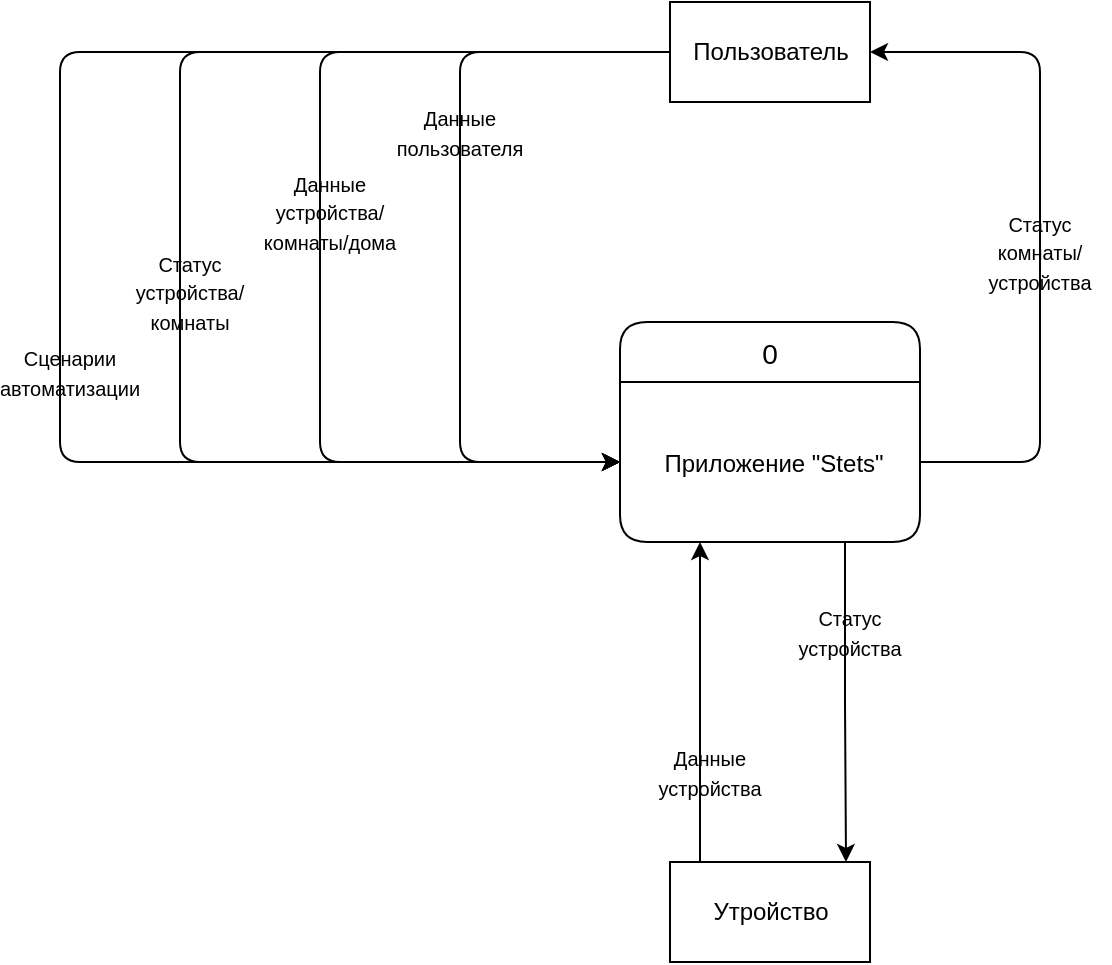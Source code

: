 <mxfile version="22.1.21" type="device" pages="3">
  <diagram name="DFD-контекстная" id="s5lCJFTY3WnK2LZnQ7ZJ">
    <mxGraphModel dx="1687" dy="893" grid="1" gridSize="10" guides="1" tooltips="1" connect="1" arrows="1" fold="1" page="1" pageScale="1" pageWidth="827" pageHeight="1169" math="0" shadow="0">
      <root>
        <mxCell id="0" />
        <mxCell id="1" parent="0" />
        <mxCell id="1ozliqnVawUzlaGzVW4S-1" value="0" style="swimlane;childLayout=stackLayout;horizontal=1;startSize=30;horizontalStack=0;rounded=1;fontSize=14;fontStyle=0;strokeWidth=1;resizeParent=0;resizeLast=1;shadow=0;dashed=0;align=center;fillColor=#FFFFFF;" parent="1" vertex="1">
          <mxGeometry x="320" y="1130" width="150" height="110" as="geometry" />
        </mxCell>
        <mxCell id="1ozliqnVawUzlaGzVW4S-2" value="Приложение &quot;Stets&quot;" style="align=center;strokeColor=none;fillColor=none;spacingLeft=4;fontSize=12;verticalAlign=middle;resizable=0;rotatable=0;part=1;" parent="1ozliqnVawUzlaGzVW4S-1" vertex="1">
          <mxGeometry y="30" width="150" height="80" as="geometry" />
        </mxCell>
        <mxCell id="1ozliqnVawUzlaGzVW4S-5" style="edgeStyle=orthogonalEdgeStyle;rounded=1;orthogonalLoop=1;jettySize=auto;html=1;exitX=0;exitY=0.5;exitDx=0;exitDy=0;entryX=0;entryY=0.5;entryDx=0;entryDy=0;curved=0;" parent="1" source="1ozliqnVawUzlaGzVW4S-3" target="1ozliqnVawUzlaGzVW4S-2" edge="1">
          <mxGeometry relative="1" as="geometry">
            <Array as="points">
              <mxPoint x="240" y="995" />
              <mxPoint x="240" y="1200" />
            </Array>
          </mxGeometry>
        </mxCell>
        <mxCell id="1ozliqnVawUzlaGzVW4S-9" style="edgeStyle=orthogonalEdgeStyle;rounded=1;orthogonalLoop=1;jettySize=auto;html=1;exitX=0;exitY=0.5;exitDx=0;exitDy=0;entryX=0;entryY=0.5;entryDx=0;entryDy=0;curved=0;" parent="1" source="1ozliqnVawUzlaGzVW4S-3" target="1ozliqnVawUzlaGzVW4S-2" edge="1">
          <mxGeometry relative="1" as="geometry">
            <Array as="points">
              <mxPoint x="100" y="995" />
              <mxPoint x="100" y="1200" />
            </Array>
          </mxGeometry>
        </mxCell>
        <mxCell id="1ozliqnVawUzlaGzVW4S-12" style="edgeStyle=orthogonalEdgeStyle;rounded=1;orthogonalLoop=1;jettySize=auto;html=1;exitX=0;exitY=0.5;exitDx=0;exitDy=0;entryX=0;entryY=0.5;entryDx=0;entryDy=0;curved=0;" parent="1" source="1ozliqnVawUzlaGzVW4S-3" target="1ozliqnVawUzlaGzVW4S-2" edge="1">
          <mxGeometry relative="1" as="geometry">
            <Array as="points">
              <mxPoint x="40" y="995" />
              <mxPoint x="40" y="1200" />
            </Array>
          </mxGeometry>
        </mxCell>
        <mxCell id="1ozliqnVawUzlaGzVW4S-3" value="Пользователь" style="html=1;dashed=0;whitespace=wrap;" parent="1" vertex="1">
          <mxGeometry x="345" y="970" width="100" height="50" as="geometry" />
        </mxCell>
        <mxCell id="1ozliqnVawUzlaGzVW4S-13" style="edgeStyle=orthogonalEdgeStyle;rounded=0;orthogonalLoop=1;jettySize=auto;html=1;exitX=0.5;exitY=0;exitDx=0;exitDy=0;" parent="1" edge="1">
          <mxGeometry relative="1" as="geometry">
            <mxPoint x="360" y="1400" as="sourcePoint" />
            <mxPoint x="360" y="1240" as="targetPoint" />
          </mxGeometry>
        </mxCell>
        <mxCell id="1ozliqnVawUzlaGzVW4S-4" value="Утройство" style="html=1;dashed=0;whitespace=wrap;" parent="1" vertex="1">
          <mxGeometry x="345" y="1400" width="100" height="50" as="geometry" />
        </mxCell>
        <mxCell id="1ozliqnVawUzlaGzVW4S-6" value="&lt;font style=&quot;font-size: 10px;&quot;&gt;Данные пользователя&lt;/font&gt;" style="text;html=1;strokeColor=none;fillColor=none;align=center;verticalAlign=middle;whiteSpace=wrap;rounded=0;" parent="1" vertex="1">
          <mxGeometry x="205" y="1020" width="70" height="30" as="geometry" />
        </mxCell>
        <mxCell id="1ozliqnVawUzlaGzVW4S-7" style="edgeStyle=orthogonalEdgeStyle;rounded=1;orthogonalLoop=1;jettySize=auto;html=1;exitX=0;exitY=0.5;exitDx=0;exitDy=0;curved=0;" parent="1" source="1ozliqnVawUzlaGzVW4S-3" edge="1">
          <mxGeometry relative="1" as="geometry">
            <mxPoint x="320" y="1200" as="targetPoint" />
            <Array as="points">
              <mxPoint x="170" y="995" />
              <mxPoint x="170" y="1200" />
            </Array>
          </mxGeometry>
        </mxCell>
        <mxCell id="1ozliqnVawUzlaGzVW4S-8" value="&lt;font style=&quot;font-size: 10px;&quot;&gt;Данные устройства/комнаты/дома&lt;/font&gt;" style="text;html=1;strokeColor=none;fillColor=none;align=center;verticalAlign=middle;whiteSpace=wrap;rounded=0;" parent="1" vertex="1">
          <mxGeometry x="140" y="1060" width="70" height="30" as="geometry" />
        </mxCell>
        <mxCell id="1ozliqnVawUzlaGzVW4S-10" value="&lt;font style=&quot;font-size: 10px;&quot;&gt;Статус устройства/комнаты&lt;/font&gt;" style="text;html=1;strokeColor=none;fillColor=none;align=center;verticalAlign=middle;whiteSpace=wrap;rounded=0;" parent="1" vertex="1">
          <mxGeometry x="70" y="1100" width="70" height="30" as="geometry" />
        </mxCell>
        <mxCell id="1ozliqnVawUzlaGzVW4S-11" value="&lt;font style=&quot;font-size: 10px;&quot;&gt;Сценарии автоматизации&lt;/font&gt;" style="text;html=1;strokeColor=none;fillColor=none;align=center;verticalAlign=middle;whiteSpace=wrap;rounded=0;" parent="1" vertex="1">
          <mxGeometry x="10" y="1140" width="70" height="30" as="geometry" />
        </mxCell>
        <mxCell id="1ozliqnVawUzlaGzVW4S-14" value="&lt;font style=&quot;font-size: 10px;&quot;&gt;Данные устройства&lt;/font&gt;" style="text;html=1;strokeColor=none;fillColor=none;align=center;verticalAlign=middle;whiteSpace=wrap;rounded=0;" parent="1" vertex="1">
          <mxGeometry x="330" y="1340" width="70" height="30" as="geometry" />
        </mxCell>
        <mxCell id="1ozliqnVawUzlaGzVW4S-15" style="edgeStyle=orthogonalEdgeStyle;rounded=1;orthogonalLoop=1;jettySize=auto;html=1;exitX=1;exitY=0.5;exitDx=0;exitDy=0;entryX=1;entryY=0.5;entryDx=0;entryDy=0;curved=0;" parent="1" source="1ozliqnVawUzlaGzVW4S-2" target="1ozliqnVawUzlaGzVW4S-3" edge="1">
          <mxGeometry relative="1" as="geometry">
            <Array as="points">
              <mxPoint x="530" y="1200" />
              <mxPoint x="530" y="995" />
            </Array>
          </mxGeometry>
        </mxCell>
        <mxCell id="1ozliqnVawUzlaGzVW4S-16" value="&lt;font style=&quot;font-size: 10px;&quot;&gt;Статус комнаты/устройства&lt;/font&gt;" style="text;html=1;strokeColor=none;fillColor=none;align=center;verticalAlign=middle;whiteSpace=wrap;rounded=0;" parent="1" vertex="1">
          <mxGeometry x="495" y="1080" width="70" height="30" as="geometry" />
        </mxCell>
        <mxCell id="1ozliqnVawUzlaGzVW4S-19" style="edgeStyle=orthogonalEdgeStyle;rounded=0;orthogonalLoop=1;jettySize=auto;html=1;exitX=0.75;exitY=1;exitDx=0;exitDy=0;entryX=0.88;entryY=0;entryDx=0;entryDy=0;entryPerimeter=0;" parent="1" source="1ozliqnVawUzlaGzVW4S-2" target="1ozliqnVawUzlaGzVW4S-4" edge="1">
          <mxGeometry relative="1" as="geometry" />
        </mxCell>
        <mxCell id="1ozliqnVawUzlaGzVW4S-20" value="&lt;font style=&quot;font-size: 10px;&quot;&gt;Статус устройства&lt;/font&gt;" style="text;html=1;strokeColor=none;fillColor=none;align=center;verticalAlign=middle;whiteSpace=wrap;rounded=0;" parent="1" vertex="1">
          <mxGeometry x="400" y="1270" width="70" height="30" as="geometry" />
        </mxCell>
      </root>
    </mxGraphModel>
  </diagram>
  <diagram id="t43UHranroWxV_A746m3" name="DFD-логическая">
    <mxGraphModel dx="6563" dy="1867" grid="1" gridSize="10" guides="1" tooltips="1" connect="1" arrows="1" fold="1" page="1" pageScale="1" pageWidth="827" pageHeight="1169" math="0" shadow="0">
      <root>
        <mxCell id="0" />
        <mxCell id="1" parent="0" />
        <mxCell id="n-kuVpftpnRCnn8pyIgr-31" value="&lt;font style=&quot;font-size: 10px;&quot;&gt;Данные пользователя&lt;/font&gt;" style="text;html=1;strokeColor=none;fillColor=none;align=center;verticalAlign=middle;whiteSpace=wrap;rounded=0;" parent="1" vertex="1">
          <mxGeometry x="-210" y="2070" width="70" height="30" as="geometry" />
        </mxCell>
        <mxCell id="n-kuVpftpnRCnn8pyIgr-32" value="&lt;font style=&quot;font-size: 10px;&quot;&gt;Запрос на добавление дома&lt;/font&gt;" style="text;html=1;strokeColor=none;fillColor=none;align=center;verticalAlign=middle;whiteSpace=wrap;rounded=0;" parent="1" vertex="1">
          <mxGeometry x="508" y="2060" width="70" height="30" as="geometry" />
        </mxCell>
        <mxCell id="n-kuVpftpnRCnn8pyIgr-33" value="&lt;font style=&quot;font-size: 10px;&quot;&gt;Запрос на добавление пользователя&lt;/font&gt;" style="text;html=1;strokeColor=none;fillColor=none;align=center;verticalAlign=middle;whiteSpace=wrap;rounded=0;" parent="1" vertex="1">
          <mxGeometry x="370" y="2180" width="80" height="30" as="geometry" />
        </mxCell>
        <mxCell id="n-kuVpftpnRCnn8pyIgr-35" value="&lt;span style=&quot;font-size: 10px;&quot;&gt;Запрос на добавление лампочки сканир. QR-кода&lt;/span&gt;" style="text;html=1;strokeColor=none;fillColor=none;align=center;verticalAlign=middle;whiteSpace=wrap;rounded=0;" parent="1" vertex="1">
          <mxGeometry x="1388" y="2070" width="80" height="30" as="geometry" />
        </mxCell>
        <mxCell id="n-kuVpftpnRCnn8pyIgr-36" value="&lt;span style=&quot;font-size: 10px;&quot;&gt;Запрос на добавление лампочки вводом кода&lt;/span&gt;" style="text;html=1;strokeColor=none;fillColor=none;align=center;verticalAlign=middle;whiteSpace=wrap;rounded=0;" parent="1" vertex="1">
          <mxGeometry x="1448" y="2150" width="80" height="30" as="geometry" />
        </mxCell>
        <mxCell id="n-kuVpftpnRCnn8pyIgr-38" value="&lt;span style=&quot;font-size: 10px;&quot;&gt;Запрос на включение/выключение лампочки&lt;/span&gt;" style="text;html=1;strokeColor=none;fillColor=none;align=center;verticalAlign=middle;whiteSpace=wrap;rounded=0;" parent="1" vertex="1">
          <mxGeometry x="1498" y="2070" width="80" height="30" as="geometry" />
        </mxCell>
        <mxCell id="n-kuVpftpnRCnn8pyIgr-44" value="&lt;span style=&quot;font-size: 10px;&quot;&gt;Статус регистрации&lt;/span&gt;" style="text;html=1;strokeColor=none;fillColor=none;align=center;verticalAlign=middle;whiteSpace=wrap;rounded=0;" parent="1" vertex="1">
          <mxGeometry x="-130" y="2130" width="70" height="30" as="geometry" />
        </mxCell>
        <mxCell id="n-kuVpftpnRCnn8pyIgr-48" value="&lt;span style=&quot;font-size: 10px;&quot;&gt;Ответ на запрос на добавление лампочки сканир. QR-кода&lt;/span&gt;" style="text;html=1;strokeColor=none;fillColor=none;align=center;verticalAlign=middle;whiteSpace=wrap;rounded=0;" parent="1" vertex="1">
          <mxGeometry x="1238" y="2090" width="80" height="30" as="geometry" />
        </mxCell>
        <mxCell id="n-kuVpftpnRCnn8pyIgr-49" value="&lt;span style=&quot;font-size: 10px;&quot;&gt;Ответ на запрос на добавление лампочки вводом кода&lt;/span&gt;" style="text;html=1;strokeColor=none;fillColor=none;align=center;verticalAlign=middle;whiteSpace=wrap;rounded=0;" parent="1" vertex="1">
          <mxGeometry x="1168" y="2150" width="80" height="30" as="geometry" />
        </mxCell>
        <mxCell id="n-kuVpftpnRCnn8pyIgr-52" value="&lt;font style=&quot;font-size: 10px;&quot;&gt;Ответ на запрос на добавление дома&lt;/font&gt;" style="text;html=1;strokeColor=none;fillColor=none;align=center;verticalAlign=middle;whiteSpace=wrap;rounded=0;" parent="1" vertex="1">
          <mxGeometry x="600" y="2135" width="70" height="30" as="geometry" />
        </mxCell>
        <mxCell id="n-kuVpftpnRCnn8pyIgr-53" value="&lt;font style=&quot;font-size: 10px;&quot;&gt;Ответ на запрос на добавление пользователя&lt;/font&gt;" style="text;html=1;strokeColor=none;fillColor=none;align=center;verticalAlign=middle;whiteSpace=wrap;rounded=0;" parent="1" vertex="1">
          <mxGeometry x="725" y="2180" width="80" height="30" as="geometry" />
        </mxCell>
        <mxCell id="n-kuVpftpnRCnn8pyIgr-55" value="&lt;span style=&quot;font-size: 10px;&quot;&gt;Ответ на запрос на включение/выключение лампочки&lt;/span&gt;" style="text;html=1;strokeColor=none;fillColor=none;align=center;verticalAlign=middle;whiteSpace=wrap;rounded=0;" parent="1" vertex="1">
          <mxGeometry x="1098.0" y="2080" width="80" height="30" as="geometry" />
        </mxCell>
        <mxCell id="n-kuVpftpnRCnn8pyIgr-56" value="&lt;span style=&quot;font-size: 10px;&quot;&gt;Запрос на редактирование Имени дома&lt;/span&gt;" style="text;html=1;strokeColor=none;fillColor=none;align=center;verticalAlign=middle;whiteSpace=wrap;rounded=0;" parent="1" vertex="1">
          <mxGeometry x="428" y="2120" width="80" height="30" as="geometry" />
        </mxCell>
        <mxCell id="n-kuVpftpnRCnn8pyIgr-58" value="&lt;span style=&quot;font-size: 10px;&quot;&gt;Ответ на запрос на редактирование Имени дома&lt;/span&gt;" style="text;html=1;strokeColor=none;fillColor=none;align=center;verticalAlign=middle;whiteSpace=wrap;rounded=0;" parent="1" vertex="1">
          <mxGeometry x="642" y="2070" width="100" height="30" as="geometry" />
        </mxCell>
        <mxCell id="n-kuVpftpnRCnn8pyIgr-60" value="&lt;span style=&quot;font-size: 10px;&quot;&gt;Запрос конфигурации сети Wi-fi&lt;/span&gt;" style="text;html=1;strokeColor=none;fillColor=none;align=center;verticalAlign=middle;whiteSpace=wrap;rounded=0;" parent="1" vertex="1">
          <mxGeometry x="910" y="2060" width="100" height="30" as="geometry" />
        </mxCell>
        <mxCell id="n-kuVpftpnRCnn8pyIgr-61" value="&lt;span style=&quot;font-size: 10px;&quot;&gt;Ответ на запрос&amp;nbsp; конфигурации сети Wi-fi&lt;/span&gt;" style="text;html=1;strokeColor=none;fillColor=none;align=center;verticalAlign=middle;whiteSpace=wrap;rounded=0;" parent="1" vertex="1">
          <mxGeometry x="1660" y="2050" width="77" height="30" as="geometry" />
        </mxCell>
        <mxCell id="n-kuVpftpnRCnn8pyIgr-65" value="&lt;span style=&quot;font-size: 10px;&quot;&gt;Запрос на добавление лампочки&lt;/span&gt;" style="text;html=1;strokeColor=none;fillColor=none;align=center;verticalAlign=middle;whiteSpace=wrap;rounded=0;" parent="1" vertex="1">
          <mxGeometry x="1988" y="2080" width="80" height="30" as="geometry" />
        </mxCell>
        <mxCell id="n-kuVpftpnRCnn8pyIgr-66" value="&lt;span style=&quot;font-size: 10px;&quot;&gt;Ответ на запрос на добавление лампочки&lt;/span&gt;" style="text;html=1;strokeColor=none;fillColor=none;align=center;verticalAlign=middle;whiteSpace=wrap;rounded=0;" parent="1" vertex="1">
          <mxGeometry x="1788" y="2070" width="80" height="30" as="geometry" />
        </mxCell>
        <mxCell id="n-kuVpftpnRCnn8pyIgr-72" value="&lt;span style=&quot;font-size: 10px;&quot;&gt;Запрос на включение/выкл. режима энергосбережения&lt;/span&gt;" style="text;html=1;strokeColor=none;fillColor=none;align=center;verticalAlign=middle;whiteSpace=wrap;rounded=0;" parent="1" vertex="1">
          <mxGeometry x="1318" y="2150" width="100" height="30" as="geometry" />
        </mxCell>
        <mxCell id="n-kuVpftpnRCnn8pyIgr-77" value="&lt;span style=&quot;font-size: 10px;&quot;&gt;Ответ на запрос на включение/выкл. режима энергосбережения&lt;/span&gt;" style="text;html=1;strokeColor=none;fillColor=none;align=center;verticalAlign=middle;whiteSpace=wrap;rounded=0;" parent="1" vertex="1">
          <mxGeometry x="1028" y="2150" width="80" height="30" as="geometry" />
        </mxCell>
        <mxCell id="n-kuVpftpnRCnn8pyIgr-84" value="&lt;span style=&quot;font-size: 10px;&quot;&gt;Запрос на удаление лампочки&lt;/span&gt;" style="text;html=1;strokeColor=none;fillColor=none;align=center;verticalAlign=middle;whiteSpace=wrap;rounded=0;" parent="1" vertex="1">
          <mxGeometry x="1578" y="2130" width="90" height="30" as="geometry" />
        </mxCell>
        <mxCell id="n-kuVpftpnRCnn8pyIgr-85" value="&lt;span style=&quot;font-size: 10px;&quot;&gt;Ответ на запрос на удаление лампочки&lt;/span&gt;" style="text;html=1;strokeColor=none;fillColor=none;align=center;verticalAlign=middle;whiteSpace=wrap;rounded=0;" parent="1" vertex="1">
          <mxGeometry x="965" y="2220" width="90" height="30" as="geometry" />
        </mxCell>
        <mxCell id="n-kuVpftpnRCnn8pyIgr-89" value="&lt;span style=&quot;font-size: 10px;&quot;&gt;Запрос на добавление/удаление устройств в комнату&lt;/span&gt;" style="text;html=1;strokeColor=none;fillColor=none;align=center;verticalAlign=middle;whiteSpace=wrap;rounded=0;" parent="1" vertex="1">
          <mxGeometry x="2860" y="2190" width="100" height="30" as="geometry" />
        </mxCell>
        <mxCell id="n-kuVpftpnRCnn8pyIgr-91" value="&lt;span style=&quot;font-size: 10px;&quot;&gt;Ответ на запрос на добавление/удаление устройств в комнату&lt;/span&gt;" style="text;html=1;strokeColor=none;fillColor=none;align=center;verticalAlign=middle;whiteSpace=wrap;rounded=0;" parent="1" vertex="1">
          <mxGeometry x="2780" y="2140" width="100" height="30" as="geometry" />
        </mxCell>
        <mxCell id="n-kuVpftpnRCnn8pyIgr-95" value="&lt;span style=&quot;font-size: 10px;&quot;&gt;Запрос на добавление/удаление&amp;nbsp; комнаты&lt;/span&gt;" style="text;html=1;strokeColor=none;fillColor=none;align=center;verticalAlign=middle;whiteSpace=wrap;rounded=0;" parent="1" vertex="1">
          <mxGeometry x="2920" y="2135" width="100" height="30" as="geometry" />
        </mxCell>
        <mxCell id="n-kuVpftpnRCnn8pyIgr-97" value="&lt;span style=&quot;font-size: 10px;&quot;&gt;Ответ на запрос на добавление/удаление&amp;nbsp; комнаты&lt;/span&gt;" style="text;html=1;strokeColor=none;fillColor=none;align=center;verticalAlign=middle;whiteSpace=wrap;rounded=0;" parent="1" vertex="1">
          <mxGeometry x="2700" y="2090" width="100" height="30" as="geometry" />
        </mxCell>
        <mxCell id="n-kuVpftpnRCnn8pyIgr-101" value="&lt;span style=&quot;font-size: 10px;&quot;&gt;Запрос на включение/выключение всех устройств в комнате&lt;/span&gt;" style="text;html=1;strokeColor=none;fillColor=none;align=center;verticalAlign=middle;whiteSpace=wrap;rounded=0;" parent="1" vertex="1">
          <mxGeometry x="2985" y="2070.0" width="100" height="30" as="geometry" />
        </mxCell>
        <mxCell id="n-kuVpftpnRCnn8pyIgr-103" value="&lt;span style=&quot;font-size: 10px;&quot;&gt;Ответ на запрос на включение/выключение всех устройств в комнате&lt;/span&gt;" style="text;html=1;strokeColor=none;fillColor=none;align=center;verticalAlign=middle;whiteSpace=wrap;rounded=0;" parent="1" vertex="1">
          <mxGeometry x="2640" y="2150.0" width="100" height="30" as="geometry" />
        </mxCell>
        <mxCell id="n-kuVpftpnRCnn8pyIgr-106" value="&lt;span style=&quot;font-size: 10px;&quot;&gt;Запрос на вход в приложение&lt;/span&gt;" style="text;html=1;strokeColor=none;fillColor=none;align=center;verticalAlign=middle;whiteSpace=wrap;rounded=0;" parent="1" vertex="1">
          <mxGeometry x="-300" y="2060" width="80" height="30" as="geometry" />
        </mxCell>
        <mxCell id="n-kuVpftpnRCnn8pyIgr-108" value="&lt;span style=&quot;font-size: 10px;&quot;&gt;Ответ на запрос на вход в приложение&lt;/span&gt;" style="text;html=1;strokeColor=none;fillColor=none;align=center;verticalAlign=middle;whiteSpace=wrap;rounded=0;" parent="1" vertex="1">
          <mxGeometry x="-60" y="2050" width="80" height="30" as="geometry" />
        </mxCell>
        <mxCell id="n-kuVpftpnRCnn8pyIgr-109" value="&lt;span style=&quot;font-size: 10px;&quot;&gt;Запрос на выход из приложения&lt;/span&gt;" style="text;html=1;strokeColor=none;fillColor=none;align=center;verticalAlign=middle;whiteSpace=wrap;rounded=0;" parent="1" vertex="1">
          <mxGeometry x="-380" y="2110" width="100" height="30" as="geometry" />
        </mxCell>
        <mxCell id="n-kuVpftpnRCnn8pyIgr-111" value="&lt;span style=&quot;font-size: 10px;&quot;&gt;Ответ на запрос на выход из приложения&lt;/span&gt;" style="text;html=1;strokeColor=none;fillColor=none;align=center;verticalAlign=middle;whiteSpace=wrap;rounded=0;" parent="1" vertex="1">
          <mxGeometry x="-10" y="2120" width="100" height="60" as="geometry" />
        </mxCell>
        <mxCell id="_iTPtiKB8E4fqJAveM3g-9" value="&lt;span style=&quot;font-size: 10px;&quot;&gt;Данные пользователя&lt;/span&gt;" style="text;html=1;strokeColor=none;fillColor=none;align=center;verticalAlign=middle;whiteSpace=wrap;rounded=0;" parent="1" vertex="1">
          <mxGeometry x="-170" y="2370" width="70" height="30" as="geometry" />
        </mxCell>
        <mxCell id="YuCdd8GgHudO9QmAjGXH-1" value="&lt;span style=&quot;font-size: 10px;&quot;&gt;Запрос на подключение к сети Wi-fi&lt;/span&gt;" style="text;html=1;strokeColor=none;fillColor=none;align=center;verticalAlign=middle;whiteSpace=wrap;rounded=0;" parent="1" vertex="1">
          <mxGeometry x="2173" y="2070" width="100" height="30" as="geometry" />
        </mxCell>
        <mxCell id="YuCdd8GgHudO9QmAjGXH-2" value="&lt;span style=&quot;font-size: 10px;&quot;&gt;Ответ на запрос на подключение к сети Wi-fi&lt;/span&gt;" style="text;html=1;strokeColor=none;fillColor=none;align=center;verticalAlign=middle;whiteSpace=wrap;rounded=0;" parent="1" vertex="1">
          <mxGeometry x="1888" y="2080" width="100" height="30" as="geometry" />
        </mxCell>
        <mxCell id="x_ObiwN_4ogg4hHT2ygU-1" value="1" style="swimlane;childLayout=stackLayout;horizontal=1;startSize=30;horizontalStack=0;rounded=1;fontSize=14;fontStyle=0;strokeWidth=1;resizeParent=0;resizeLast=1;shadow=0;dashed=0;align=center;fillColor=#FFFFFF;" vertex="1" parent="1">
          <mxGeometry x="-220" y="2190" width="150" height="110" as="geometry" />
        </mxCell>
        <mxCell id="x_ObiwN_4ogg4hHT2ygU-2" value="Управлять учетной &#xa;записью" style="align=center;strokeColor=none;fillColor=none;spacingLeft=4;fontSize=12;verticalAlign=middle;resizable=0;rotatable=0;part=1;" vertex="1" parent="x_ObiwN_4ogg4hHT2ygU-1">
          <mxGeometry y="30" width="150" height="80" as="geometry" />
        </mxCell>
        <mxCell id="x_ObiwN_4ogg4hHT2ygU-4" value="2" style="swimlane;childLayout=stackLayout;horizontal=1;startSize=30;horizontalStack=0;rounded=1;fontSize=14;fontStyle=0;strokeWidth=1;resizeParent=0;resizeLast=1;shadow=0;dashed=0;align=center;fillColor=#FFFFFF;" vertex="1" parent="1">
          <mxGeometry x="508" y="2190" width="150" height="110" as="geometry" />
        </mxCell>
        <mxCell id="x_ObiwN_4ogg4hHT2ygU-5" value="Управлять домом" style="align=center;strokeColor=none;fillColor=none;spacingLeft=4;fontSize=12;verticalAlign=middle;resizable=0;rotatable=0;part=1;" vertex="1" parent="x_ObiwN_4ogg4hHT2ygU-4">
          <mxGeometry y="30" width="150" height="80" as="geometry" />
        </mxCell>
        <mxCell id="x_ObiwN_4ogg4hHT2ygU-6" value="4" style="swimlane;childLayout=stackLayout;horizontal=1;startSize=30;horizontalStack=0;rounded=1;fontSize=14;fontStyle=0;strokeWidth=1;resizeParent=0;resizeLast=1;shadow=0;dashed=0;align=center;fillColor=#FFFFFF;" vertex="1" parent="1">
          <mxGeometry x="3140" y="2190" width="150" height="110" as="geometry" />
        </mxCell>
        <mxCell id="x_ObiwN_4ogg4hHT2ygU-7" value="Управлять комнатами" style="align=center;strokeColor=none;fillColor=none;spacingLeft=4;fontSize=12;verticalAlign=middle;resizable=0;rotatable=0;part=1;" vertex="1" parent="x_ObiwN_4ogg4hHT2ygU-6">
          <mxGeometry y="30" width="150" height="80" as="geometry" />
        </mxCell>
        <mxCell id="x_ObiwN_4ogg4hHT2ygU-8" value="3" style="swimlane;childLayout=stackLayout;horizontal=1;startSize=30;horizontalStack=0;rounded=1;fontSize=14;fontStyle=0;strokeWidth=1;resizeParent=0;resizeLast=1;shadow=0;dashed=0;align=center;fillColor=#FFFFFF;" vertex="1" parent="1">
          <mxGeometry x="1588" y="2190" width="150" height="110" as="geometry" />
        </mxCell>
        <mxCell id="x_ObiwN_4ogg4hHT2ygU-9" value="Управлять устройством" style="align=center;strokeColor=none;fillColor=none;spacingLeft=4;fontSize=12;verticalAlign=middle;resizable=0;rotatable=0;part=1;" vertex="1" parent="x_ObiwN_4ogg4hHT2ygU-8">
          <mxGeometry y="30" width="150" height="80" as="geometry" />
        </mxCell>
        <mxCell id="x_ObiwN_4ogg4hHT2ygU-10" value="5" style="swimlane;childLayout=stackLayout;horizontal=1;startSize=30;horizontalStack=0;rounded=1;fontSize=14;fontStyle=0;strokeWidth=1;resizeParent=0;resizeLast=1;shadow=0;dashed=0;align=center;fillColor=#FFFFFF;" vertex="1" parent="1">
          <mxGeometry x="4310" y="2190" width="150" height="110" as="geometry" />
        </mxCell>
        <mxCell id="x_ObiwN_4ogg4hHT2ygU-11" value="Управлять сценарием" style="align=center;strokeColor=none;fillColor=none;spacingLeft=4;fontSize=12;verticalAlign=middle;resizable=0;rotatable=0;part=1;" vertex="1" parent="x_ObiwN_4ogg4hHT2ygU-10">
          <mxGeometry y="30" width="150" height="80" as="geometry" />
        </mxCell>
        <mxCell id="E9iONWUoSlEUyqeSIlBl-7" style="edgeStyle=orthogonalEdgeStyle;rounded=1;orthogonalLoop=1;jettySize=auto;html=1;exitX=0;exitY=0.5;exitDx=0;exitDy=0;entryX=0;entryY=0.5;entryDx=0;entryDy=0;curved=0;" edge="1" parent="1" source="x_ObiwN_4ogg4hHT2ygU-12" target="x_ObiwN_4ogg4hHT2ygU-2">
          <mxGeometry relative="1" as="geometry">
            <Array as="points">
              <mxPoint x="-260" y="2015" />
              <mxPoint x="-260" y="2260" />
            </Array>
          </mxGeometry>
        </mxCell>
        <mxCell id="E9iONWUoSlEUyqeSIlBl-10" style="edgeStyle=orthogonalEdgeStyle;rounded=1;orthogonalLoop=1;jettySize=auto;html=1;exitX=0;exitY=0.5;exitDx=0;exitDy=0;entryX=0;entryY=0.5;entryDx=0;entryDy=0;curved=0;" edge="1" parent="1" source="x_ObiwN_4ogg4hHT2ygU-12" target="x_ObiwN_4ogg4hHT2ygU-2">
          <mxGeometry relative="1" as="geometry">
            <Array as="points">
              <mxPoint x="-320" y="2015" />
              <mxPoint x="-320" y="2260" />
            </Array>
          </mxGeometry>
        </mxCell>
        <mxCell id="E9iONWUoSlEUyqeSIlBl-94" style="edgeStyle=orthogonalEdgeStyle;rounded=1;orthogonalLoop=1;jettySize=auto;html=1;exitX=0;exitY=0.5;exitDx=0;exitDy=0;entryX=0;entryY=0.5;entryDx=0;entryDy=0;curved=0;" edge="1" parent="1" source="x_ObiwN_4ogg4hHT2ygU-12" target="x_ObiwN_4ogg4hHT2ygU-2">
          <mxGeometry relative="1" as="geometry">
            <Array as="points">
              <mxPoint x="-390" y="2015" />
              <mxPoint x="-390" y="2260" />
            </Array>
          </mxGeometry>
        </mxCell>
        <mxCell id="x_ObiwN_4ogg4hHT2ygU-12" value="Пользователь" style="html=1;dashed=0;whitespace=wrap;" vertex="1" parent="1">
          <mxGeometry x="-195" y="1990" width="100" height="50" as="geometry" />
        </mxCell>
        <mxCell id="E9iONWUoSlEUyqeSIlBl-32" style="edgeStyle=orthogonalEdgeStyle;rounded=1;orthogonalLoop=1;jettySize=auto;html=1;exitX=0;exitY=0.5;exitDx=0;exitDy=0;entryX=1;entryY=0.25;entryDx=0;entryDy=0;curved=0;" edge="1" parent="1" source="x_ObiwN_4ogg4hHT2ygU-13" target="x_ObiwN_4ogg4hHT2ygU-9">
          <mxGeometry relative="1" as="geometry" />
        </mxCell>
        <mxCell id="E9iONWUoSlEUyqeSIlBl-40" style="edgeStyle=orthogonalEdgeStyle;rounded=1;orthogonalLoop=1;jettySize=auto;html=1;exitX=0;exitY=0.5;exitDx=0;exitDy=0;entryX=1;entryY=0.25;entryDx=0;entryDy=0;curved=0;" edge="1" parent="1" source="x_ObiwN_4ogg4hHT2ygU-13" target="x_ObiwN_4ogg4hHT2ygU-9">
          <mxGeometry relative="1" as="geometry">
            <Array as="points">
              <mxPoint x="1878" y="2015" />
              <mxPoint x="1878" y="2240" />
            </Array>
          </mxGeometry>
        </mxCell>
        <mxCell id="E9iONWUoSlEUyqeSIlBl-46" style="edgeStyle=orthogonalEdgeStyle;rounded=1;orthogonalLoop=1;jettySize=auto;html=1;exitX=0;exitY=0.5;exitDx=0;exitDy=0;entryX=1;entryY=0.25;entryDx=0;entryDy=0;curved=0;" edge="1" parent="1" source="x_ObiwN_4ogg4hHT2ygU-13" target="x_ObiwN_4ogg4hHT2ygU-9">
          <mxGeometry relative="1" as="geometry">
            <Array as="points">
              <mxPoint x="1768" y="2015" />
              <mxPoint x="1768" y="2240" />
            </Array>
          </mxGeometry>
        </mxCell>
        <mxCell id="E9iONWUoSlEUyqeSIlBl-54" style="edgeStyle=orthogonalEdgeStyle;rounded=1;orthogonalLoop=1;jettySize=auto;html=1;exitX=0.25;exitY=1;exitDx=0;exitDy=0;entryX=1;entryY=0.25;entryDx=0;entryDy=0;curved=0;" edge="1" parent="1" source="x_ObiwN_4ogg4hHT2ygU-13" target="x_ObiwN_4ogg4hHT2ygU-9">
          <mxGeometry relative="1" as="geometry" />
        </mxCell>
        <mxCell id="x_ObiwN_4ogg4hHT2ygU-13" value="Устройство" style="html=1;dashed=0;whitespace=wrap;" vertex="1" parent="1">
          <mxGeometry x="1908" y="1990" width="100" height="50" as="geometry" />
        </mxCell>
        <mxCell id="E9iONWUoSlEUyqeSIlBl-1" style="edgeStyle=orthogonalEdgeStyle;rounded=1;orthogonalLoop=1;jettySize=auto;html=1;exitX=0.25;exitY=1;exitDx=0;exitDy=0;entryX=0.16;entryY=0.006;entryDx=0;entryDy=0;entryPerimeter=0;curved=0;" edge="1" parent="1" source="x_ObiwN_4ogg4hHT2ygU-12" target="x_ObiwN_4ogg4hHT2ygU-1">
          <mxGeometry relative="1" as="geometry" />
        </mxCell>
        <mxCell id="E9iONWUoSlEUyqeSIlBl-2" style="edgeStyle=orthogonalEdgeStyle;rounded=1;orthogonalLoop=1;jettySize=auto;html=1;exitX=0.75;exitY=1;exitDx=0;exitDy=0;entryX=0.817;entryY=0.019;entryDx=0;entryDy=0;entryPerimeter=0;startArrow=classic;startFill=1;endArrow=none;endFill=0;curved=0;" edge="1" parent="1" source="x_ObiwN_4ogg4hHT2ygU-12" target="x_ObiwN_4ogg4hHT2ygU-1">
          <mxGeometry relative="1" as="geometry" />
        </mxCell>
        <mxCell id="E9iONWUoSlEUyqeSIlBl-3" value="D1" style="html=1;dashed=0;whiteSpace=wrap;shape=mxgraph.dfd.dataStoreID;align=left;spacingLeft=3;points=[[0,0],[0.5,0],[1,0],[0,0.5],[1,0.5],[0,1],[0.5,1],[1,1]];" vertex="1" parent="1">
          <mxGeometry x="-240" y="2420" width="190" height="30" as="geometry" />
        </mxCell>
        <mxCell id="E9iONWUoSlEUyqeSIlBl-4" value="Пользователи" style="text;html=1;strokeColor=none;fillColor=none;align=center;verticalAlign=middle;whiteSpace=wrap;rounded=0;" vertex="1" parent="1">
          <mxGeometry x="-206" y="2420" width="156" height="30" as="geometry" />
        </mxCell>
        <mxCell id="E9iONWUoSlEUyqeSIlBl-5" style="edgeStyle=orthogonalEdgeStyle;rounded=1;orthogonalLoop=1;jettySize=auto;html=1;exitX=0.5;exitY=1;exitDx=0;exitDy=0;entryX=0.5;entryY=0;entryDx=0;entryDy=0;startArrow=classic;startFill=1;curved=0;" edge="1" parent="1" source="x_ObiwN_4ogg4hHT2ygU-2" target="E9iONWUoSlEUyqeSIlBl-4">
          <mxGeometry relative="1" as="geometry" />
        </mxCell>
        <mxCell id="E9iONWUoSlEUyqeSIlBl-8" style="edgeStyle=orthogonalEdgeStyle;rounded=1;orthogonalLoop=1;jettySize=auto;html=1;exitX=1;exitY=0.5;exitDx=0;exitDy=0;entryX=1;entryY=0.5;entryDx=0;entryDy=0;curved=0;" edge="1" parent="1" source="x_ObiwN_4ogg4hHT2ygU-2" target="x_ObiwN_4ogg4hHT2ygU-12">
          <mxGeometry relative="1" as="geometry">
            <Array as="points">
              <mxPoint x="-30" y="2260" />
              <mxPoint x="-30" y="2015" />
            </Array>
          </mxGeometry>
        </mxCell>
        <mxCell id="E9iONWUoSlEUyqeSIlBl-11" style="edgeStyle=orthogonalEdgeStyle;rounded=1;orthogonalLoop=1;jettySize=auto;html=1;exitX=1;exitY=0.5;exitDx=0;exitDy=0;entryX=1;entryY=0.5;entryDx=0;entryDy=0;curved=0;" edge="1" parent="1" source="x_ObiwN_4ogg4hHT2ygU-2" target="x_ObiwN_4ogg4hHT2ygU-12">
          <mxGeometry relative="1" as="geometry">
            <Array as="points">
              <mxPoint x="30" y="2260" />
              <mxPoint x="30" y="2015" />
            </Array>
          </mxGeometry>
        </mxCell>
        <mxCell id="E9iONWUoSlEUyqeSIlBl-12" value="D2" style="html=1;dashed=0;whiteSpace=wrap;shape=mxgraph.dfd.dataStoreID;align=left;spacingLeft=3;points=[[0,0],[0.5,0],[1,0],[0,0.5],[1,0.5],[0,1],[0.5,1],[1,1]];" vertex="1" parent="1">
          <mxGeometry x="488" y="2420" width="190" height="30" as="geometry" />
        </mxCell>
        <mxCell id="E9iONWUoSlEUyqeSIlBl-13" value="Дома" style="text;html=1;strokeColor=none;fillColor=none;align=center;verticalAlign=middle;whiteSpace=wrap;rounded=0;" vertex="1" parent="1">
          <mxGeometry x="522" y="2420" width="156" height="30" as="geometry" />
        </mxCell>
        <mxCell id="E9iONWUoSlEUyqeSIlBl-14" style="edgeStyle=orthogonalEdgeStyle;rounded=1;orthogonalLoop=1;jettySize=auto;html=1;exitX=0.5;exitY=1;exitDx=0;exitDy=0;entryX=0.571;entryY=0.071;entryDx=0;entryDy=0;entryPerimeter=0;curved=0;startArrow=classic;startFill=1;" edge="1" parent="1" source="x_ObiwN_4ogg4hHT2ygU-5" target="E9iONWUoSlEUyqeSIlBl-13">
          <mxGeometry relative="1" as="geometry" />
        </mxCell>
        <mxCell id="E9iONWUoSlEUyqeSIlBl-15" value="&lt;span style=&quot;font-size: 10px;&quot;&gt;Данные&amp;nbsp; дома&lt;/span&gt;" style="text;html=1;strokeColor=none;fillColor=none;align=center;verticalAlign=middle;whiteSpace=wrap;rounded=0;" vertex="1" parent="1">
          <mxGeometry x="580" y="2370" width="70" height="30" as="geometry" />
        </mxCell>
        <mxCell id="E9iONWUoSlEUyqeSIlBl-16" style="edgeStyle=orthogonalEdgeStyle;rounded=1;orthogonalLoop=1;jettySize=auto;html=1;exitX=0;exitY=0.5;exitDx=0;exitDy=0;entryX=0;entryY=0.5;entryDx=0;entryDy=0;curved=0;" edge="1" parent="1">
          <mxGeometry relative="1" as="geometry">
            <mxPoint x="533" y="2010" as="sourcePoint" />
            <mxPoint x="508" y="2255" as="targetPoint" />
            <Array as="points">
              <mxPoint x="468" y="2010" />
              <mxPoint x="468" y="2255" />
            </Array>
          </mxGeometry>
        </mxCell>
        <mxCell id="E9iONWUoSlEUyqeSIlBl-17" style="edgeStyle=orthogonalEdgeStyle;rounded=1;orthogonalLoop=1;jettySize=auto;html=1;exitX=0;exitY=0.5;exitDx=0;exitDy=0;entryX=0;entryY=0.5;entryDx=0;entryDy=0;curved=0;" edge="1" parent="1">
          <mxGeometry relative="1" as="geometry">
            <mxPoint x="533" y="2010" as="sourcePoint" />
            <mxPoint x="508" y="2255" as="targetPoint" />
            <Array as="points">
              <mxPoint x="408" y="2010" />
              <mxPoint x="408" y="2255" />
            </Array>
          </mxGeometry>
        </mxCell>
        <mxCell id="E9iONWUoSlEUyqeSIlBl-18" style="edgeStyle=orthogonalEdgeStyle;rounded=1;orthogonalLoop=1;jettySize=auto;html=1;exitX=0.25;exitY=1;exitDx=0;exitDy=0;entryX=0.16;entryY=0.006;entryDx=0;entryDy=0;entryPerimeter=0;curved=0;" edge="1" parent="1" source="E9iONWUoSlEUyqeSIlBl-22">
          <mxGeometry relative="1" as="geometry">
            <mxPoint x="558" y="2035" as="sourcePoint" />
            <mxPoint x="532" y="2186" as="targetPoint" />
          </mxGeometry>
        </mxCell>
        <mxCell id="E9iONWUoSlEUyqeSIlBl-19" style="edgeStyle=orthogonalEdgeStyle;rounded=1;orthogonalLoop=1;jettySize=auto;html=1;exitX=0.67;exitY=1;exitDx=0;exitDy=0;entryX=0.817;entryY=0.019;entryDx=0;entryDy=0;entryPerimeter=0;startArrow=classic;startFill=1;endArrow=none;endFill=0;curved=0;exitPerimeter=0;" edge="1" parent="1" source="E9iONWUoSlEUyqeSIlBl-22">
          <mxGeometry relative="1" as="geometry">
            <mxPoint x="608" y="2035" as="sourcePoint" />
            <mxPoint x="631" y="2187" as="targetPoint" />
          </mxGeometry>
        </mxCell>
        <mxCell id="E9iONWUoSlEUyqeSIlBl-20" style="edgeStyle=orthogonalEdgeStyle;rounded=1;orthogonalLoop=1;jettySize=auto;html=1;exitX=1;exitY=0.5;exitDx=0;exitDy=0;entryX=1;entryY=0.5;entryDx=0;entryDy=0;curved=0;" edge="1" parent="1">
          <mxGeometry relative="1" as="geometry">
            <mxPoint x="658" y="2255" as="sourcePoint" />
            <mxPoint x="633" y="2010" as="targetPoint" />
            <Array as="points">
              <mxPoint x="698" y="2255" />
              <mxPoint x="698" y="2010" />
            </Array>
          </mxGeometry>
        </mxCell>
        <mxCell id="E9iONWUoSlEUyqeSIlBl-21" style="edgeStyle=orthogonalEdgeStyle;rounded=1;orthogonalLoop=1;jettySize=auto;html=1;exitX=1;exitY=0.5;exitDx=0;exitDy=0;entryX=1;entryY=0.5;entryDx=0;entryDy=0;curved=0;" edge="1" parent="1">
          <mxGeometry relative="1" as="geometry">
            <mxPoint x="658" y="2255" as="sourcePoint" />
            <mxPoint x="633" y="2010" as="targetPoint" />
            <Array as="points">
              <mxPoint x="758" y="2255" />
              <mxPoint x="758" y="2010" />
            </Array>
          </mxGeometry>
        </mxCell>
        <mxCell id="E9iONWUoSlEUyqeSIlBl-22" value="Пользователь" style="html=1;dashed=0;whitespace=wrap;" vertex="1" parent="1">
          <mxGeometry x="533" y="1990" width="100" height="50" as="geometry" />
        </mxCell>
        <mxCell id="E9iONWUoSlEUyqeSIlBl-23" value="D3" style="html=1;dashed=0;whiteSpace=wrap;shape=mxgraph.dfd.dataStoreID;align=left;spacingLeft=3;points=[[0,0],[0.5,0],[1,0],[0,0.5],[1,0.5],[0,1],[0.5,1],[1,1]];" vertex="1" parent="1">
          <mxGeometry x="1568" y="2420" width="190" height="30" as="geometry" />
        </mxCell>
        <mxCell id="E9iONWUoSlEUyqeSIlBl-24" value="Устройства" style="text;html=1;strokeColor=none;fillColor=none;align=center;verticalAlign=middle;whiteSpace=wrap;rounded=0;" vertex="1" parent="1">
          <mxGeometry x="1602" y="2420" width="156" height="30" as="geometry" />
        </mxCell>
        <mxCell id="E9iONWUoSlEUyqeSIlBl-25" style="edgeStyle=orthogonalEdgeStyle;rounded=1;orthogonalLoop=1;jettySize=auto;html=1;exitX=0.5;exitY=1;exitDx=0;exitDy=0;entryX=0.571;entryY=0.071;entryDx=0;entryDy=0;entryPerimeter=0;curved=0;startArrow=classic;startFill=1;" edge="1" parent="1" target="E9iONWUoSlEUyqeSIlBl-24">
          <mxGeometry relative="1" as="geometry">
            <mxPoint x="1663" y="2300" as="sourcePoint" />
          </mxGeometry>
        </mxCell>
        <mxCell id="E9iONWUoSlEUyqeSIlBl-26" value="&lt;span style=&quot;font-size: 10px;&quot;&gt;Данные&amp;nbsp; устройства&lt;/span&gt;" style="text;html=1;strokeColor=none;fillColor=none;align=center;verticalAlign=middle;whiteSpace=wrap;rounded=0;" vertex="1" parent="1">
          <mxGeometry x="1660" y="2370" width="70" height="30" as="geometry" />
        </mxCell>
        <mxCell id="E9iONWUoSlEUyqeSIlBl-29" style="edgeStyle=orthogonalEdgeStyle;rounded=1;orthogonalLoop=1;jettySize=auto;html=1;exitX=1;exitY=0.5;exitDx=0;exitDy=0;entryX=0;entryY=0.25;entryDx=0;entryDy=0;curved=0;" edge="1" parent="1" source="E9iONWUoSlEUyqeSIlBl-27" target="x_ObiwN_4ogg4hHT2ygU-9">
          <mxGeometry relative="1" as="geometry">
            <Array as="points">
              <mxPoint x="1428" y="2015" />
              <mxPoint x="1428" y="2240" />
            </Array>
          </mxGeometry>
        </mxCell>
        <mxCell id="E9iONWUoSlEUyqeSIlBl-35" style="edgeStyle=orthogonalEdgeStyle;rounded=1;orthogonalLoop=1;jettySize=auto;html=1;exitX=1;exitY=0.5;exitDx=0;exitDy=0;entryX=0;entryY=0.25;entryDx=0;entryDy=0;curved=0;" edge="1" parent="1" source="E9iONWUoSlEUyqeSIlBl-27" target="x_ObiwN_4ogg4hHT2ygU-9">
          <mxGeometry relative="1" as="geometry" />
        </mxCell>
        <mxCell id="E9iONWUoSlEUyqeSIlBl-38" style="edgeStyle=orthogonalEdgeStyle;rounded=1;orthogonalLoop=1;jettySize=auto;html=1;exitX=1;exitY=0.5;exitDx=0;exitDy=0;entryX=0;entryY=0.25;entryDx=0;entryDy=0;curved=0;" edge="1" parent="1" source="E9iONWUoSlEUyqeSIlBl-27" target="x_ObiwN_4ogg4hHT2ygU-9">
          <mxGeometry relative="1" as="geometry">
            <Array as="points">
              <mxPoint x="1538" y="2015" />
              <mxPoint x="1538" y="2240" />
            </Array>
          </mxGeometry>
        </mxCell>
        <mxCell id="E9iONWUoSlEUyqeSIlBl-44" style="edgeStyle=orthogonalEdgeStyle;rounded=1;orthogonalLoop=1;jettySize=auto;html=1;exitX=0.75;exitY=1;exitDx=0;exitDy=0;entryX=0;entryY=0.25;entryDx=0;entryDy=0;curved=0;" edge="1" parent="1" source="E9iONWUoSlEUyqeSIlBl-27" target="x_ObiwN_4ogg4hHT2ygU-9">
          <mxGeometry relative="1" as="geometry" />
        </mxCell>
        <mxCell id="E9iONWUoSlEUyqeSIlBl-50" style="edgeStyle=orthogonalEdgeStyle;rounded=1;orthogonalLoop=1;jettySize=auto;html=1;exitX=1;exitY=0.5;exitDx=0;exitDy=0;entryX=0.25;entryY=0;entryDx=0;entryDy=0;curved=0;" edge="1" parent="1" source="E9iONWUoSlEUyqeSIlBl-27" target="x_ObiwN_4ogg4hHT2ygU-8">
          <mxGeometry relative="1" as="geometry" />
        </mxCell>
        <mxCell id="E9iONWUoSlEUyqeSIlBl-53" style="edgeStyle=orthogonalEdgeStyle;rounded=1;orthogonalLoop=1;jettySize=auto;html=1;exitX=1;exitY=0.5;exitDx=0;exitDy=0;entryX=0.75;entryY=0;entryDx=0;entryDy=0;curved=0;" edge="1" parent="1" source="E9iONWUoSlEUyqeSIlBl-27" target="x_ObiwN_4ogg4hHT2ygU-8">
          <mxGeometry relative="1" as="geometry" />
        </mxCell>
        <mxCell id="E9iONWUoSlEUyqeSIlBl-27" value="Пользователь" style="html=1;dashed=0;whitespace=wrap;" vertex="1" parent="1">
          <mxGeometry x="1288" y="1990" width="100" height="50" as="geometry" />
        </mxCell>
        <mxCell id="E9iONWUoSlEUyqeSIlBl-31" style="edgeStyle=orthogonalEdgeStyle;rounded=1;orthogonalLoop=1;jettySize=auto;html=1;exitX=0;exitY=0.75;exitDx=0;exitDy=0;entryX=0;entryY=0.5;entryDx=0;entryDy=0;curved=0;" edge="1" parent="1" source="x_ObiwN_4ogg4hHT2ygU-9" target="E9iONWUoSlEUyqeSIlBl-27">
          <mxGeometry relative="1" as="geometry" />
        </mxCell>
        <mxCell id="E9iONWUoSlEUyqeSIlBl-33" style="edgeStyle=orthogonalEdgeStyle;rounded=1;orthogonalLoop=1;jettySize=auto;html=1;exitX=1;exitY=0.75;exitDx=0;exitDy=0;entryX=1;entryY=0.5;entryDx=0;entryDy=0;curved=0;" edge="1" parent="1" source="x_ObiwN_4ogg4hHT2ygU-9" target="x_ObiwN_4ogg4hHT2ygU-13">
          <mxGeometry relative="1" as="geometry" />
        </mxCell>
        <mxCell id="E9iONWUoSlEUyqeSIlBl-36" style="edgeStyle=orthogonalEdgeStyle;rounded=1;orthogonalLoop=1;jettySize=auto;html=1;exitX=0;exitY=0.75;exitDx=0;exitDy=0;entryX=0;entryY=0.5;entryDx=0;entryDy=0;curved=0;" edge="1" parent="1" source="x_ObiwN_4ogg4hHT2ygU-9" target="E9iONWUoSlEUyqeSIlBl-27">
          <mxGeometry relative="1" as="geometry">
            <mxPoint x="1278" y="2010.0" as="targetPoint" />
            <Array as="points">
              <mxPoint x="1208" y="2280" />
              <mxPoint x="1208" y="2015" />
            </Array>
          </mxGeometry>
        </mxCell>
        <mxCell id="E9iONWUoSlEUyqeSIlBl-39" style="edgeStyle=orthogonalEdgeStyle;rounded=1;orthogonalLoop=1;jettySize=auto;html=1;exitX=0;exitY=0.75;exitDx=0;exitDy=0;entryX=0;entryY=0.5;entryDx=0;entryDy=0;curved=0;" edge="1" parent="1" source="x_ObiwN_4ogg4hHT2ygU-9" target="E9iONWUoSlEUyqeSIlBl-27">
          <mxGeometry relative="1" as="geometry">
            <mxPoint x="1123" y="2010" as="targetPoint" />
            <mxPoint x="1433" y="2280" as="sourcePoint" />
            <Array as="points">
              <mxPoint x="1138" y="2280" />
              <mxPoint x="1138" y="2015" />
            </Array>
          </mxGeometry>
        </mxCell>
        <mxCell id="E9iONWUoSlEUyqeSIlBl-41" style="edgeStyle=orthogonalEdgeStyle;rounded=1;orthogonalLoop=1;jettySize=auto;html=1;exitX=1;exitY=0.75;exitDx=0;exitDy=0;entryX=1;entryY=0.5;entryDx=0;entryDy=0;curved=0;" edge="1" parent="1" source="x_ObiwN_4ogg4hHT2ygU-9" target="x_ObiwN_4ogg4hHT2ygU-13">
          <mxGeometry relative="1" as="geometry">
            <Array as="points">
              <mxPoint x="2078" y="2280" />
              <mxPoint x="2078" y="2015" />
            </Array>
          </mxGeometry>
        </mxCell>
        <mxCell id="E9iONWUoSlEUyqeSIlBl-42" value="&lt;span style=&quot;font-size: 10px;&quot;&gt;Запрос на включение/выключение лампочки&lt;/span&gt;" style="text;html=1;strokeColor=none;fillColor=none;align=center;verticalAlign=middle;whiteSpace=wrap;rounded=0;" vertex="1" parent="1">
          <mxGeometry x="2038" y="2150" width="80" height="30" as="geometry" />
        </mxCell>
        <mxCell id="E9iONWUoSlEUyqeSIlBl-43" value="&lt;span style=&quot;font-size: 10px;&quot;&gt;Ответ на запрос на включение/выключение лампочки&lt;/span&gt;" style="text;html=1;strokeColor=none;fillColor=none;align=center;verticalAlign=middle;whiteSpace=wrap;rounded=0;" vertex="1" parent="1">
          <mxGeometry x="1838.0" y="2150" width="80" height="30" as="geometry" />
        </mxCell>
        <mxCell id="E9iONWUoSlEUyqeSIlBl-45" style="edgeStyle=orthogonalEdgeStyle;rounded=1;orthogonalLoop=1;jettySize=auto;html=1;exitX=0;exitY=0.75;exitDx=0;exitDy=0;entryX=0;entryY=0.5;entryDx=0;entryDy=0;curved=0;" edge="1" parent="1" source="x_ObiwN_4ogg4hHT2ygU-9" target="E9iONWUoSlEUyqeSIlBl-27">
          <mxGeometry relative="1" as="geometry">
            <mxPoint x="1288" y="2020" as="targetPoint" />
            <Array as="points">
              <mxPoint x="1078" y="2280" />
              <mxPoint x="1078" y="2015" />
            </Array>
          </mxGeometry>
        </mxCell>
        <mxCell id="E9iONWUoSlEUyqeSIlBl-47" value="&lt;span style=&quot;font-size: 10px;&quot;&gt;Запрос на включение/выкл. режима энергосбережения&lt;/span&gt;" style="text;html=1;strokeColor=none;fillColor=none;align=center;verticalAlign=middle;whiteSpace=wrap;rounded=0;" vertex="1" parent="1">
          <mxGeometry x="2098" y="2220" width="100" height="30" as="geometry" />
        </mxCell>
        <mxCell id="E9iONWUoSlEUyqeSIlBl-48" style="edgeStyle=orthogonalEdgeStyle;rounded=1;orthogonalLoop=1;jettySize=auto;html=1;exitX=1;exitY=0.75;exitDx=0;exitDy=0;entryX=1;entryY=0.5;entryDx=0;entryDy=0;curved=0;" edge="1" parent="1" source="x_ObiwN_4ogg4hHT2ygU-9" target="x_ObiwN_4ogg4hHT2ygU-13">
          <mxGeometry relative="1" as="geometry">
            <Array as="points">
              <mxPoint x="2148" y="2280" />
              <mxPoint x="2148" y="2015" />
            </Array>
          </mxGeometry>
        </mxCell>
        <mxCell id="E9iONWUoSlEUyqeSIlBl-49" value="&lt;span style=&quot;font-size: 10px;&quot;&gt;Ответ на запрос на включение/выкл. режима энергосбережения&lt;/span&gt;" style="text;html=1;strokeColor=none;fillColor=none;align=center;verticalAlign=middle;whiteSpace=wrap;rounded=0;" vertex="1" parent="1">
          <mxGeometry x="1728" y="2130" width="80" height="30" as="geometry" />
        </mxCell>
        <mxCell id="E9iONWUoSlEUyqeSIlBl-51" style="edgeStyle=orthogonalEdgeStyle;rounded=1;orthogonalLoop=1;jettySize=auto;html=1;exitX=0;exitY=0.75;exitDx=0;exitDy=0;entryX=0;entryY=0.5;entryDx=0;entryDy=0;curved=0;" edge="1" parent="1" source="x_ObiwN_4ogg4hHT2ygU-9" target="E9iONWUoSlEUyqeSIlBl-27">
          <mxGeometry relative="1" as="geometry">
            <Array as="points">
              <mxPoint x="1018" y="2280" />
              <mxPoint x="1018" y="2015" />
            </Array>
          </mxGeometry>
        </mxCell>
        <mxCell id="E9iONWUoSlEUyqeSIlBl-52" style="edgeStyle=orthogonalEdgeStyle;rounded=1;orthogonalLoop=1;jettySize=auto;html=1;exitX=0;exitY=0.75;exitDx=0;exitDy=0;entryX=0;entryY=0.5;entryDx=0;entryDy=0;curved=0;" edge="1" parent="1" source="x_ObiwN_4ogg4hHT2ygU-9" target="E9iONWUoSlEUyqeSIlBl-27">
          <mxGeometry relative="1" as="geometry">
            <Array as="points">
              <mxPoint x="965" y="2280" />
              <mxPoint x="965" y="2015" />
            </Array>
          </mxGeometry>
        </mxCell>
        <mxCell id="E9iONWUoSlEUyqeSIlBl-55" style="edgeStyle=orthogonalEdgeStyle;rounded=1;orthogonalLoop=1;jettySize=auto;html=1;exitX=1;exitY=0.75;exitDx=0;exitDy=0;entryX=1;entryY=0.5;entryDx=0;entryDy=0;curved=0;" edge="1" parent="1" source="x_ObiwN_4ogg4hHT2ygU-9" target="x_ObiwN_4ogg4hHT2ygU-13">
          <mxGeometry relative="1" as="geometry">
            <Array as="points">
              <mxPoint x="2215" y="2280" />
              <mxPoint x="2215" y="2015" />
            </Array>
          </mxGeometry>
        </mxCell>
        <mxCell id="E9iONWUoSlEUyqeSIlBl-56" value="D4" style="html=1;dashed=0;whiteSpace=wrap;shape=mxgraph.dfd.dataStoreID;align=left;spacingLeft=3;points=[[0,0],[0.5,0],[1,0],[0,0.5],[1,0.5],[0,1],[0.5,1],[1,1]];" vertex="1" parent="1">
          <mxGeometry x="3118" y="2420" width="190" height="30" as="geometry" />
        </mxCell>
        <mxCell id="E9iONWUoSlEUyqeSIlBl-57" value="Комнаты" style="text;html=1;strokeColor=none;fillColor=none;align=center;verticalAlign=middle;whiteSpace=wrap;rounded=0;" vertex="1" parent="1">
          <mxGeometry x="3152" y="2420" width="156" height="30" as="geometry" />
        </mxCell>
        <mxCell id="E9iONWUoSlEUyqeSIlBl-58" style="edgeStyle=orthogonalEdgeStyle;rounded=1;orthogonalLoop=1;jettySize=auto;html=1;exitX=1;exitY=0.5;exitDx=0;exitDy=0;entryX=0;entryY=0.25;entryDx=0;entryDy=0;curved=0;" edge="1" parent="1" source="E9iONWUoSlEUyqeSIlBl-64">
          <mxGeometry relative="1" as="geometry">
            <mxPoint x="3138" y="2240" as="targetPoint" />
            <Array as="points">
              <mxPoint x="2978" y="2015" />
              <mxPoint x="2978" y="2240" />
            </Array>
          </mxGeometry>
        </mxCell>
        <mxCell id="E9iONWUoSlEUyqeSIlBl-59" style="edgeStyle=orthogonalEdgeStyle;rounded=1;orthogonalLoop=1;jettySize=auto;html=1;exitX=1;exitY=0.5;exitDx=0;exitDy=0;entryX=0;entryY=0.25;entryDx=0;entryDy=0;curved=0;" edge="1" parent="1" source="E9iONWUoSlEUyqeSIlBl-64">
          <mxGeometry relative="1" as="geometry">
            <mxPoint x="3138" y="2240" as="targetPoint" />
            <Array as="points">
              <mxPoint x="3030" y="2015" />
              <mxPoint x="3030" y="2240" />
            </Array>
          </mxGeometry>
        </mxCell>
        <mxCell id="E9iONWUoSlEUyqeSIlBl-61" style="edgeStyle=orthogonalEdgeStyle;rounded=1;orthogonalLoop=1;jettySize=auto;html=1;exitX=0.75;exitY=1;exitDx=0;exitDy=0;entryX=0;entryY=0.25;entryDx=0;entryDy=0;curved=0;" edge="1" parent="1" source="E9iONWUoSlEUyqeSIlBl-64">
          <mxGeometry relative="1" as="geometry">
            <mxPoint x="3138" y="2240" as="targetPoint" />
            <Array as="points">
              <mxPoint x="2913" y="2240" />
            </Array>
          </mxGeometry>
        </mxCell>
        <mxCell id="E9iONWUoSlEUyqeSIlBl-102" style="edgeStyle=orthogonalEdgeStyle;rounded=1;orthogonalLoop=1;jettySize=auto;html=1;exitX=1;exitY=0.5;exitDx=0;exitDy=0;entryX=0;entryY=0.25;entryDx=0;entryDy=0;curved=0;" edge="1" parent="1" source="E9iONWUoSlEUyqeSIlBl-64" target="x_ObiwN_4ogg4hHT2ygU-7">
          <mxGeometry relative="1" as="geometry">
            <Array as="points">
              <mxPoint x="3100" y="2015" />
              <mxPoint x="3100" y="2240" />
            </Array>
          </mxGeometry>
        </mxCell>
        <mxCell id="E9iONWUoSlEUyqeSIlBl-64" value="Пользователь" style="html=1;dashed=0;whitespace=wrap;" vertex="1" parent="1">
          <mxGeometry x="2838" y="1990" width="100" height="50" as="geometry" />
        </mxCell>
        <mxCell id="E9iONWUoSlEUyqeSIlBl-65" style="edgeStyle=orthogonalEdgeStyle;rounded=1;orthogonalLoop=1;jettySize=auto;html=1;exitX=0;exitY=0.75;exitDx=0;exitDy=0;entryX=0;entryY=0.5;entryDx=0;entryDy=0;curved=0;" edge="1" parent="1" target="E9iONWUoSlEUyqeSIlBl-64">
          <mxGeometry relative="1" as="geometry">
            <mxPoint x="3138" y="2280" as="sourcePoint" />
          </mxGeometry>
        </mxCell>
        <mxCell id="E9iONWUoSlEUyqeSIlBl-66" style="edgeStyle=orthogonalEdgeStyle;rounded=1;orthogonalLoop=1;jettySize=auto;html=1;exitX=0;exitY=0.75;exitDx=0;exitDy=0;entryX=0;entryY=0.5;entryDx=0;entryDy=0;curved=0;" edge="1" parent="1" target="E9iONWUoSlEUyqeSIlBl-64">
          <mxGeometry relative="1" as="geometry">
            <mxPoint x="2828" y="2010.0" as="targetPoint" />
            <mxPoint x="3138" y="2280" as="sourcePoint" />
            <Array as="points">
              <mxPoint x="2758" y="2280" />
              <mxPoint x="2758" y="2015" />
            </Array>
          </mxGeometry>
        </mxCell>
        <mxCell id="E9iONWUoSlEUyqeSIlBl-67" style="edgeStyle=orthogonalEdgeStyle;rounded=1;orthogonalLoop=1;jettySize=auto;html=1;exitX=0;exitY=0.75;exitDx=0;exitDy=0;entryX=0;entryY=0.5;entryDx=0;entryDy=0;curved=0;" edge="1" parent="1" target="E9iONWUoSlEUyqeSIlBl-64">
          <mxGeometry relative="1" as="geometry">
            <mxPoint x="2673" y="2010" as="targetPoint" />
            <mxPoint x="3138" y="2280" as="sourcePoint" />
            <Array as="points">
              <mxPoint x="2688" y="2280" />
              <mxPoint x="2688" y="2015" />
            </Array>
          </mxGeometry>
        </mxCell>
        <mxCell id="E9iONWUoSlEUyqeSIlBl-75" style="edgeStyle=orthogonalEdgeStyle;rounded=1;orthogonalLoop=1;jettySize=auto;html=1;exitX=0.5;exitY=1;exitDx=0;exitDy=0;entryX=0.5;entryY=0;entryDx=0;entryDy=0;startArrow=classic;startFill=1;curved=0;" edge="1" parent="1" source="x_ObiwN_4ogg4hHT2ygU-7" target="E9iONWUoSlEUyqeSIlBl-57">
          <mxGeometry relative="1" as="geometry" />
        </mxCell>
        <mxCell id="E9iONWUoSlEUyqeSIlBl-76" value="&lt;span style=&quot;font-size: 10px;&quot;&gt;Данные&amp;nbsp; комнаты&lt;/span&gt;" style="text;html=1;strokeColor=none;fillColor=none;align=center;verticalAlign=middle;whiteSpace=wrap;rounded=0;" vertex="1" parent="1">
          <mxGeometry x="3200" y="2370" width="70" height="30" as="geometry" />
        </mxCell>
        <mxCell id="E9iONWUoSlEUyqeSIlBl-82" style="edgeStyle=orthogonalEdgeStyle;rounded=1;orthogonalLoop=1;jettySize=auto;html=1;exitX=0.25;exitY=1;exitDx=0;exitDy=0;entryX=1;entryY=0.25;entryDx=0;entryDy=0;curved=0;" edge="1" parent="1" source="E9iONWUoSlEUyqeSIlBl-83">
          <mxGeometry relative="1" as="geometry">
            <mxPoint x="3290" y="2239.75" as="targetPoint" />
            <Array as="points">
              <mxPoint x="3390" y="2040" />
              <mxPoint x="3390" y="2240" />
            </Array>
          </mxGeometry>
        </mxCell>
        <mxCell id="E9iONWUoSlEUyqeSIlBl-83" value="Устройство" style="html=1;dashed=0;whitespace=wrap;" vertex="1" parent="1">
          <mxGeometry x="3360" y="1990" width="100" height="50" as="geometry" />
        </mxCell>
        <mxCell id="E9iONWUoSlEUyqeSIlBl-84" style="edgeStyle=orthogonalEdgeStyle;rounded=1;orthogonalLoop=1;jettySize=auto;html=1;exitX=1;exitY=0.75;exitDx=0;exitDy=0;entryX=1;entryY=0.5;entryDx=0;entryDy=0;curved=0;" edge="1" parent="1" target="E9iONWUoSlEUyqeSIlBl-83">
          <mxGeometry relative="1" as="geometry">
            <mxPoint x="3290" y="2279.75" as="sourcePoint" />
          </mxGeometry>
        </mxCell>
        <mxCell id="E9iONWUoSlEUyqeSIlBl-88" value="&lt;span style=&quot;font-size: 10px;&quot;&gt;Запрос на включение/выключение&lt;/span&gt;" style="text;html=1;strokeColor=none;fillColor=none;align=center;verticalAlign=middle;whiteSpace=wrap;rounded=0;" vertex="1" parent="1">
          <mxGeometry x="3440" y="2070.0" width="100" height="30" as="geometry" />
        </mxCell>
        <mxCell id="E9iONWUoSlEUyqeSIlBl-89" value="&lt;span style=&quot;font-size: 10px;&quot;&gt;Ответ на запрос на включение/выключение&lt;/span&gt;" style="text;html=1;strokeColor=none;fillColor=none;align=center;verticalAlign=middle;whiteSpace=wrap;rounded=0;" vertex="1" parent="1">
          <mxGeometry x="3340" y="2135.0" width="100" height="30" as="geometry" />
        </mxCell>
        <mxCell id="E9iONWUoSlEUyqeSIlBl-90" value="D3" style="html=1;dashed=0;whiteSpace=wrap;shape=mxgraph.dfd.dataStoreID;align=left;spacingLeft=3;points=[[0,0],[0.5,0],[1,0],[0,0.5],[1,0.5],[0,1],[0.5,1],[1,1]];" vertex="1" parent="1">
          <mxGeometry x="3340" y="2420" width="190" height="30" as="geometry" />
        </mxCell>
        <mxCell id="E9iONWUoSlEUyqeSIlBl-91" value="Устройства" style="text;html=1;strokeColor=none;fillColor=none;align=center;verticalAlign=middle;whiteSpace=wrap;rounded=0;" vertex="1" parent="1">
          <mxGeometry x="3374" y="2420" width="156" height="30" as="geometry" />
        </mxCell>
        <mxCell id="E9iONWUoSlEUyqeSIlBl-92" style="edgeStyle=orthogonalEdgeStyle;rounded=1;orthogonalLoop=1;jettySize=auto;html=1;exitX=0.75;exitY=1;exitDx=0;exitDy=0;entryX=0.5;entryY=0;entryDx=0;entryDy=0;curved=0;startArrow=classic;startFill=1;" edge="1" parent="1" source="x_ObiwN_4ogg4hHT2ygU-7" target="E9iONWUoSlEUyqeSIlBl-91">
          <mxGeometry relative="1" as="geometry" />
        </mxCell>
        <mxCell id="E9iONWUoSlEUyqeSIlBl-93" value="&lt;span style=&quot;font-size: 10px;&quot;&gt;Данные&amp;nbsp; устройства&lt;/span&gt;" style="text;html=1;strokeColor=none;fillColor=none;align=center;verticalAlign=middle;whiteSpace=wrap;rounded=0;" vertex="1" parent="1">
          <mxGeometry x="3421" y="2370" width="70" height="30" as="geometry" />
        </mxCell>
        <mxCell id="E9iONWUoSlEUyqeSIlBl-95" value="&lt;span style=&quot;font-size: 10px;&quot;&gt;Запрос на восстановление пароля&lt;/span&gt;" style="text;html=1;strokeColor=none;fillColor=none;align=center;verticalAlign=middle;whiteSpace=wrap;rounded=0;" vertex="1" parent="1">
          <mxGeometry x="-440" y="2170" width="100" height="30" as="geometry" />
        </mxCell>
        <mxCell id="E9iONWUoSlEUyqeSIlBl-96" style="edgeStyle=orthogonalEdgeStyle;rounded=1;orthogonalLoop=1;jettySize=auto;html=1;exitX=1;exitY=0.5;exitDx=0;exitDy=0;entryX=1;entryY=0.5;entryDx=0;entryDy=0;curved=0;" edge="1" parent="1" source="x_ObiwN_4ogg4hHT2ygU-2" target="x_ObiwN_4ogg4hHT2ygU-12">
          <mxGeometry relative="1" as="geometry">
            <Array as="points">
              <mxPoint x="100" y="2260" />
              <mxPoint x="100" y="2015" />
            </Array>
          </mxGeometry>
        </mxCell>
        <mxCell id="E9iONWUoSlEUyqeSIlBl-97" value="&lt;span style=&quot;font-size: 10px;&quot;&gt;Ответ на запрос на восстановление пароля&lt;/span&gt;" style="text;html=1;strokeColor=none;fillColor=none;align=center;verticalAlign=middle;whiteSpace=wrap;rounded=0;" vertex="1" parent="1">
          <mxGeometry x="50" y="2190" width="100" height="30" as="geometry" />
        </mxCell>
        <mxCell id="E9iONWUoSlEUyqeSIlBl-98" style="edgeStyle=orthogonalEdgeStyle;rounded=1;orthogonalLoop=1;jettySize=auto;html=1;exitX=0;exitY=0.5;exitDx=0;exitDy=0;entryX=0;entryY=0.5;entryDx=0;entryDy=0;curved=0;" edge="1" parent="1" source="x_ObiwN_4ogg4hHT2ygU-12" target="x_ObiwN_4ogg4hHT2ygU-2">
          <mxGeometry relative="1" as="geometry">
            <Array as="points">
              <mxPoint x="-450" y="2015" />
              <mxPoint x="-450" y="2260" />
            </Array>
          </mxGeometry>
        </mxCell>
        <mxCell id="E9iONWUoSlEUyqeSIlBl-99" style="edgeStyle=orthogonalEdgeStyle;rounded=1;orthogonalLoop=1;jettySize=auto;html=1;exitX=1;exitY=0.5;exitDx=0;exitDy=0;entryX=1;entryY=0.5;entryDx=0;entryDy=0;curved=0;" edge="1" parent="1" source="x_ObiwN_4ogg4hHT2ygU-2" target="x_ObiwN_4ogg4hHT2ygU-12">
          <mxGeometry relative="1" as="geometry">
            <Array as="points">
              <mxPoint x="160" y="2260" />
              <mxPoint x="160" y="2015" />
            </Array>
          </mxGeometry>
        </mxCell>
        <mxCell id="E9iONWUoSlEUyqeSIlBl-100" value="&lt;span style=&quot;font-size: 10px;&quot;&gt;Запрос на смену адреса эл. почты&lt;/span&gt;" style="text;html=1;strokeColor=none;fillColor=none;align=center;verticalAlign=middle;whiteSpace=wrap;rounded=0;" vertex="1" parent="1">
          <mxGeometry x="-500" y="2105" width="100" height="30" as="geometry" />
        </mxCell>
        <mxCell id="E9iONWUoSlEUyqeSIlBl-101" value="&lt;span style=&quot;font-size: 10px;&quot;&gt;Ответ на запрос на смену адреса эл. почты&lt;/span&gt;" style="text;html=1;strokeColor=none;fillColor=none;align=center;verticalAlign=middle;whiteSpace=wrap;rounded=0;" vertex="1" parent="1">
          <mxGeometry x="110" y="2110" width="100" height="30" as="geometry" />
        </mxCell>
        <mxCell id="E9iONWUoSlEUyqeSIlBl-103" value="&lt;span style=&quot;font-size: 10px;&quot;&gt;Запрос на редактирование названия для комнаты&lt;/span&gt;" style="text;html=1;strokeColor=none;fillColor=none;align=center;verticalAlign=middle;whiteSpace=wrap;rounded=0;" vertex="1" parent="1">
          <mxGeometry x="3052" y="2135.0" width="100" height="30" as="geometry" />
        </mxCell>
        <mxCell id="E9iONWUoSlEUyqeSIlBl-104" style="edgeStyle=orthogonalEdgeStyle;rounded=1;orthogonalLoop=1;jettySize=auto;html=1;exitX=0;exitY=0.75;exitDx=0;exitDy=0;entryX=0;entryY=0.5;entryDx=0;entryDy=0;curved=0;" edge="1" parent="1" source="x_ObiwN_4ogg4hHT2ygU-7" target="E9iONWUoSlEUyqeSIlBl-64">
          <mxGeometry relative="1" as="geometry">
            <Array as="points">
              <mxPoint x="2620" y="2280" />
              <mxPoint x="2620" y="2015" />
            </Array>
          </mxGeometry>
        </mxCell>
        <mxCell id="E9iONWUoSlEUyqeSIlBl-105" value="&lt;span style=&quot;font-size: 10px;&quot;&gt;Ответ на запрос на редактирование названия для комнаты&lt;/span&gt;" style="text;html=1;strokeColor=none;fillColor=none;align=center;verticalAlign=middle;whiteSpace=wrap;rounded=0;" vertex="1" parent="1">
          <mxGeometry x="2570" y="2220.0" width="100" height="30" as="geometry" />
        </mxCell>
        <mxCell id="E9iONWUoSlEUyqeSIlBl-116" style="edgeStyle=orthogonalEdgeStyle;rounded=1;orthogonalLoop=1;jettySize=auto;html=1;exitX=1;exitY=0.5;exitDx=0;exitDy=0;entryX=0;entryY=0.25;entryDx=0;entryDy=0;curved=0;" edge="1" parent="1" source="E9iONWUoSlEUyqeSIlBl-119">
          <mxGeometry relative="1" as="geometry">
            <mxPoint x="4308" y="2240" as="targetPoint" />
            <Array as="points">
              <mxPoint x="4148" y="2015" />
              <mxPoint x="4148" y="2240" />
            </Array>
          </mxGeometry>
        </mxCell>
        <mxCell id="E9iONWUoSlEUyqeSIlBl-117" style="edgeStyle=orthogonalEdgeStyle;rounded=1;orthogonalLoop=1;jettySize=auto;html=1;exitX=1;exitY=0.5;exitDx=0;exitDy=0;entryX=0;entryY=0.25;entryDx=0;entryDy=0;curved=0;" edge="1" parent="1" source="E9iONWUoSlEUyqeSIlBl-119">
          <mxGeometry relative="1" as="geometry">
            <mxPoint x="4308" y="2240" as="targetPoint" />
            <Array as="points">
              <mxPoint x="4200" y="2015" />
              <mxPoint x="4200" y="2240" />
            </Array>
          </mxGeometry>
        </mxCell>
        <mxCell id="E9iONWUoSlEUyqeSIlBl-118" style="edgeStyle=orthogonalEdgeStyle;rounded=1;orthogonalLoop=1;jettySize=auto;html=1;exitX=1;exitY=0.5;exitDx=0;exitDy=0;entryX=0;entryY=0.25;entryDx=0;entryDy=0;curved=0;" edge="1" parent="1" source="E9iONWUoSlEUyqeSIlBl-119">
          <mxGeometry relative="1" as="geometry">
            <mxPoint x="4310" y="2240" as="targetPoint" />
            <Array as="points">
              <mxPoint x="4270" y="2015" />
              <mxPoint x="4270" y="2240" />
            </Array>
          </mxGeometry>
        </mxCell>
        <mxCell id="E9iONWUoSlEUyqeSIlBl-119" value="Пользователь" style="html=1;dashed=0;whitespace=wrap;" vertex="1" parent="1">
          <mxGeometry x="4008" y="1990" width="100" height="50" as="geometry" />
        </mxCell>
        <mxCell id="E9iONWUoSlEUyqeSIlBl-120" style="edgeStyle=orthogonalEdgeStyle;rounded=1;orthogonalLoop=1;jettySize=auto;html=1;exitX=0;exitY=0.75;exitDx=0;exitDy=0;entryX=0;entryY=0.5;entryDx=0;entryDy=0;curved=0;" edge="1" parent="1" target="E9iONWUoSlEUyqeSIlBl-119">
          <mxGeometry relative="1" as="geometry">
            <mxPoint x="4308" y="2280" as="sourcePoint" />
          </mxGeometry>
        </mxCell>
        <mxCell id="E9iONWUoSlEUyqeSIlBl-121" style="edgeStyle=orthogonalEdgeStyle;rounded=1;orthogonalLoop=1;jettySize=auto;html=1;exitX=0;exitY=0.75;exitDx=0;exitDy=0;entryX=0;entryY=0.5;entryDx=0;entryDy=0;curved=0;" edge="1" parent="1" target="E9iONWUoSlEUyqeSIlBl-119">
          <mxGeometry relative="1" as="geometry">
            <mxPoint x="3998" y="2010" as="targetPoint" />
            <mxPoint x="4308" y="2280" as="sourcePoint" />
            <Array as="points">
              <mxPoint x="3928" y="2280" />
              <mxPoint x="3928" y="2015" />
            </Array>
          </mxGeometry>
        </mxCell>
        <mxCell id="E9iONWUoSlEUyqeSIlBl-122" style="edgeStyle=orthogonalEdgeStyle;rounded=1;orthogonalLoop=1;jettySize=auto;html=1;exitX=0;exitY=0.75;exitDx=0;exitDy=0;entryX=0;entryY=0.5;entryDx=0;entryDy=0;curved=0;" edge="1" parent="1" target="E9iONWUoSlEUyqeSIlBl-119">
          <mxGeometry relative="1" as="geometry">
            <mxPoint x="3843" y="2010" as="targetPoint" />
            <mxPoint x="4308" y="2280" as="sourcePoint" />
            <Array as="points">
              <mxPoint x="3858" y="2280" />
              <mxPoint x="3858" y="2015" />
            </Array>
          </mxGeometry>
        </mxCell>
        <mxCell id="E9iONWUoSlEUyqeSIlBl-123" style="edgeStyle=orthogonalEdgeStyle;rounded=1;orthogonalLoop=1;jettySize=auto;html=1;exitX=0.25;exitY=1;exitDx=0;exitDy=0;entryX=1;entryY=0.25;entryDx=0;entryDy=0;curved=0;" edge="1" parent="1" source="E9iONWUoSlEUyqeSIlBl-124">
          <mxGeometry relative="1" as="geometry">
            <mxPoint x="4460" y="2239.75" as="targetPoint" />
            <Array as="points">
              <mxPoint x="4560" y="2040" />
              <mxPoint x="4560" y="2240" />
            </Array>
          </mxGeometry>
        </mxCell>
        <mxCell id="E9iONWUoSlEUyqeSIlBl-124" value="Устройство" style="html=1;dashed=0;whitespace=wrap;" vertex="1" parent="1">
          <mxGeometry x="4530" y="1990" width="100" height="50" as="geometry" />
        </mxCell>
        <mxCell id="E9iONWUoSlEUyqeSIlBl-125" style="edgeStyle=orthogonalEdgeStyle;rounded=1;orthogonalLoop=1;jettySize=auto;html=1;exitX=1;exitY=0.75;exitDx=0;exitDy=0;entryX=1;entryY=0.5;entryDx=0;entryDy=0;curved=0;" edge="1" parent="1" target="E9iONWUoSlEUyqeSIlBl-124">
          <mxGeometry relative="1" as="geometry">
            <mxPoint x="4460" y="2279.75" as="sourcePoint" />
          </mxGeometry>
        </mxCell>
        <mxCell id="E9iONWUoSlEUyqeSIlBl-127" value="D5" style="html=1;dashed=0;whiteSpace=wrap;shape=mxgraph.dfd.dataStoreID;align=left;spacingLeft=3;points=[[0,0],[0.5,0],[1,0],[0,0.5],[1,0.5],[0,1],[0.5,1],[1,1]];" vertex="1" parent="1">
          <mxGeometry x="4260" y="2420" width="190" height="30" as="geometry" />
        </mxCell>
        <mxCell id="E9iONWUoSlEUyqeSIlBl-128" value="Сценарии" style="text;html=1;strokeColor=none;fillColor=none;align=center;verticalAlign=middle;whiteSpace=wrap;rounded=0;" vertex="1" parent="1">
          <mxGeometry x="4294" y="2420" width="156" height="30" as="geometry" />
        </mxCell>
        <mxCell id="E9iONWUoSlEUyqeSIlBl-129" style="edgeStyle=orthogonalEdgeStyle;rounded=1;orthogonalLoop=1;jettySize=auto;html=1;exitX=0.5;exitY=1;exitDx=0;exitDy=0;entryX=0.5;entryY=0;entryDx=0;entryDy=0;startArrow=classic;startFill=1;curved=0;" edge="1" parent="1" target="E9iONWUoSlEUyqeSIlBl-128">
          <mxGeometry relative="1" as="geometry">
            <mxPoint x="4357" y="2300" as="sourcePoint" />
          </mxGeometry>
        </mxCell>
        <mxCell id="E9iONWUoSlEUyqeSIlBl-130" value="&lt;span style=&quot;font-size: 10px;&quot;&gt;Данные&amp;nbsp; сценария&lt;/span&gt;" style="text;html=1;strokeColor=none;fillColor=none;align=center;verticalAlign=middle;whiteSpace=wrap;rounded=0;" vertex="1" parent="1">
          <mxGeometry x="4342" y="2370" width="70" height="30" as="geometry" />
        </mxCell>
        <mxCell id="E9iONWUoSlEUyqeSIlBl-131" value="D3" style="html=1;dashed=0;whiteSpace=wrap;shape=mxgraph.dfd.dataStoreID;align=left;spacingLeft=3;points=[[0,0],[0.5,0],[1,0],[0,0.5],[1,0.5],[0,1],[0.5,1],[1,1]];" vertex="1" parent="1">
          <mxGeometry x="4482" y="2420" width="190" height="30" as="geometry" />
        </mxCell>
        <mxCell id="E9iONWUoSlEUyqeSIlBl-132" value="Устройства" style="text;html=1;strokeColor=none;fillColor=none;align=center;verticalAlign=middle;whiteSpace=wrap;rounded=0;" vertex="1" parent="1">
          <mxGeometry x="4516" y="2420" width="156" height="30" as="geometry" />
        </mxCell>
        <mxCell id="E9iONWUoSlEUyqeSIlBl-133" style="edgeStyle=orthogonalEdgeStyle;rounded=1;orthogonalLoop=1;jettySize=auto;html=1;entryX=0.5;entryY=0;entryDx=0;entryDy=0;curved=0;startArrow=classic;startFill=1;exitX=0.75;exitY=1;exitDx=0;exitDy=0;" edge="1" parent="1" target="E9iONWUoSlEUyqeSIlBl-132" source="x_ObiwN_4ogg4hHT2ygU-11">
          <mxGeometry relative="1" as="geometry">
            <mxPoint x="4395" y="2300" as="sourcePoint" />
            <Array as="points">
              <mxPoint x="4423" y="2350" />
              <mxPoint x="4594" y="2350" />
            </Array>
          </mxGeometry>
        </mxCell>
        <mxCell id="E9iONWUoSlEUyqeSIlBl-134" value="&lt;span style=&quot;font-size: 10px;&quot;&gt;Данные&amp;nbsp; устройства&lt;/span&gt;" style="text;html=1;strokeColor=none;fillColor=none;align=center;verticalAlign=middle;whiteSpace=wrap;rounded=0;" vertex="1" parent="1">
          <mxGeometry x="4563" y="2370" width="70" height="30" as="geometry" />
        </mxCell>
        <mxCell id="E9iONWUoSlEUyqeSIlBl-135" value="&lt;span style=&quot;font-size: 10px;&quot;&gt;Запрос на включение/выключение&lt;/span&gt;" style="text;html=1;strokeColor=none;fillColor=none;align=center;verticalAlign=middle;whiteSpace=wrap;rounded=0;" vertex="1" parent="1">
          <mxGeometry x="4600" y="2065" width="104" height="55" as="geometry" />
        </mxCell>
        <mxCell id="E9iONWUoSlEUyqeSIlBl-136" value="&lt;span style=&quot;font-size: 10px;&quot;&gt;Ответ на запрос на включение/выключение&lt;/span&gt;" style="text;html=1;strokeColor=none;fillColor=none;align=center;verticalAlign=middle;whiteSpace=wrap;rounded=0;" vertex="1" parent="1">
          <mxGeometry x="4516" y="2130.0" width="100" height="30" as="geometry" />
        </mxCell>
        <mxCell id="E9iONWUoSlEUyqeSIlBl-137" value="&lt;span style=&quot;font-size: 10px;&quot;&gt;Ответ на запрос на создание сценария&lt;/span&gt;" style="text;html=1;strokeColor=none;fillColor=none;align=center;verticalAlign=middle;whiteSpace=wrap;rounded=0;" vertex="1" parent="1">
          <mxGeometry x="3938" y="2112.5" width="100" height="30" as="geometry" />
        </mxCell>
        <mxCell id="E9iONWUoSlEUyqeSIlBl-138" value="&lt;span style=&quot;font-size: 10px;&quot;&gt;Запрос на создание сценария&lt;/span&gt;" style="text;html=1;strokeColor=none;fillColor=none;align=center;verticalAlign=middle;whiteSpace=wrap;rounded=0;" vertex="1" parent="1">
          <mxGeometry x="4230" y="2110.0" width="100" height="30" as="geometry" />
        </mxCell>
        <mxCell id="E9iONWUoSlEUyqeSIlBl-139" value="&lt;span style=&quot;font-size: 10px;&quot;&gt;Запрос на запуск/остановку сценария&lt;/span&gt;" style="text;html=1;strokeColor=none;fillColor=none;align=center;verticalAlign=middle;whiteSpace=wrap;rounded=0;" vertex="1" parent="1">
          <mxGeometry x="4160" y="2065.0" width="100" height="30" as="geometry" />
        </mxCell>
        <mxCell id="E9iONWUoSlEUyqeSIlBl-140" value="&lt;span style=&quot;font-size: 10px;&quot;&gt;Ответ на запрос на запуск/остановку сценария&lt;/span&gt;" style="text;html=1;strokeColor=none;fillColor=none;align=center;verticalAlign=middle;whiteSpace=wrap;rounded=0;" vertex="1" parent="1">
          <mxGeometry x="3880" y="2065.0" width="100" height="30" as="geometry" />
        </mxCell>
        <mxCell id="E9iONWUoSlEUyqeSIlBl-141" value="&lt;span style=&quot;font-size: 10px;&quot;&gt;Запрос на удаление сценария&lt;/span&gt;" style="text;html=1;strokeColor=none;fillColor=none;align=center;verticalAlign=middle;whiteSpace=wrap;rounded=0;" vertex="1" parent="1">
          <mxGeometry x="4090" y="2130.0" width="100" height="30" as="geometry" />
        </mxCell>
        <mxCell id="E9iONWUoSlEUyqeSIlBl-142" value="&lt;span style=&quot;font-size: 10px;&quot;&gt;Ответ на запрос на удаление сценария&lt;/span&gt;" style="text;html=1;strokeColor=none;fillColor=none;align=center;verticalAlign=middle;whiteSpace=wrap;rounded=0;" vertex="1" parent="1">
          <mxGeometry x="3800" y="2135" width="100" height="30" as="geometry" />
        </mxCell>
      </root>
    </mxGraphModel>
  </diagram>
  <diagram id="mhyt3VY4VWGyszDuq654" name="ER-диаграмма (3НФ)">
    <mxGraphModel dx="1247" dy="-509" grid="1" gridSize="10" guides="1" tooltips="1" connect="1" arrows="1" fold="1" page="1" pageScale="1" pageWidth="827" pageHeight="1169" math="0" shadow="0">
      <root>
        <mxCell id="0" />
        <mxCell id="1" parent="0" />
        <mxCell id="fUfHEhku8GzXUUUYXOYc-15" value="Пользователь" style="swimlane;childLayout=stackLayout;horizontal=1;startSize=30;horizontalStack=0;rounded=1;fontSize=20;fontStyle=1;strokeWidth=2;resizeParent=0;resizeLast=1;shadow=0;dashed=0;align=center;labelBackgroundColor=#FFFFFF;labelBorderColor=none;" parent="1" vertex="1">
          <mxGeometry x="470" y="1694" width="200" height="120" as="geometry" />
        </mxCell>
        <mxCell id="fUfHEhku8GzXUUUYXOYc-16" value="*e-mail&#xa;Пароль&#xa;Имя" style="align=left;strokeColor=none;fillColor=none;spacingLeft=4;fontSize=12;verticalAlign=top;resizable=0;rotatable=0;part=1;labelBackgroundColor=#FFFFFF;labelBorderColor=none;" parent="fUfHEhku8GzXUUUYXOYc-15" vertex="1">
          <mxGeometry y="30" width="200" height="90" as="geometry" />
        </mxCell>
        <mxCell id="fUfHEhku8GzXUUUYXOYc-17" value="Дом" style="swimlane;childLayout=stackLayout;horizontal=1;startSize=30;horizontalStack=0;rounded=1;fontSize=20;fontStyle=1;strokeWidth=2;resizeParent=0;resizeLast=1;shadow=0;dashed=0;align=center;labelBackgroundColor=#FFFFFF;labelBorderColor=none;" parent="1" vertex="1">
          <mxGeometry x="1160" y="1770" width="200" height="110" as="geometry" />
        </mxCell>
        <mxCell id="fUfHEhku8GzXUUUYXOYc-18" value="*Наименование дома&#xa;SSID сети&#xa;Пароль сети&#xa;" style="align=left;strokeColor=none;fillColor=none;spacingLeft=4;fontSize=12;verticalAlign=top;resizable=0;rotatable=0;part=1;labelBackgroundColor=#FFFFFF;labelBorderColor=none;" parent="fUfHEhku8GzXUUUYXOYc-17" vertex="1">
          <mxGeometry y="30" width="200" height="80" as="geometry" />
        </mxCell>
        <mxCell id="fUfHEhku8GzXUUUYXOYc-20" value="Устройство" style="swimlane;childLayout=stackLayout;horizontal=1;startSize=30;horizontalStack=0;rounded=1;fontSize=20;fontStyle=1;strokeWidth=2;resizeParent=0;resizeLast=1;shadow=0;dashed=0;align=center;labelBackgroundColor=#FFFFFF;labelBorderColor=none;" parent="1" vertex="1">
          <mxGeometry x="1664" y="1800" width="200" height="130" as="geometry" />
        </mxCell>
        <mxCell id="fUfHEhku8GzXUUUYXOYc-21" value="*Код&#xa;Модель&#xa;Имя&#xa;Комната&#xa;Статус" style="align=left;strokeColor=none;fillColor=none;spacingLeft=4;fontSize=12;verticalAlign=top;resizable=0;rotatable=0;part=1;labelBackgroundColor=#FFFFFF;labelBorderColor=none;" parent="fUfHEhku8GzXUUUYXOYc-20" vertex="1">
          <mxGeometry y="30" width="200" height="100" as="geometry" />
        </mxCell>
        <mxCell id="fUfHEhku8GzXUUUYXOYc-22" value="Комната" style="swimlane;childLayout=stackLayout;horizontal=1;startSize=30;horizontalStack=0;rounded=1;fontSize=20;fontStyle=1;strokeWidth=2;resizeParent=0;resizeLast=1;shadow=0;dashed=0;align=center;labelBackgroundColor=#FFFFFF;labelBorderColor=none;" parent="1" vertex="1">
          <mxGeometry x="2090" y="1830" width="200" height="140" as="geometry" />
        </mxCell>
        <mxCell id="fUfHEhku8GzXUUUYXOYc-23" value="*Название&#xa;Статус" style="align=left;strokeColor=none;fillColor=none;spacingLeft=4;fontSize=12;verticalAlign=top;resizable=0;rotatable=0;part=1;labelBackgroundColor=#FFFFFF;labelBorderColor=none;" parent="fUfHEhku8GzXUUUYXOYc-22" vertex="1">
          <mxGeometry y="30" width="200" height="110" as="geometry" />
        </mxCell>
        <mxCell id="fUfHEhku8GzXUUUYXOYc-24" value="Сценарий" style="swimlane;childLayout=stackLayout;horizontal=1;startSize=30;horizontalStack=0;rounded=1;fontSize=20;fontStyle=1;strokeWidth=2;resizeParent=0;resizeLast=1;shadow=0;dashed=0;align=center;labelBackgroundColor=#FFFFFF;labelBorderColor=none;" parent="1" vertex="1">
          <mxGeometry x="1880" y="2150" width="200" height="140" as="geometry" />
        </mxCell>
        <mxCell id="fUfHEhku8GzXUUUYXOYc-25" value="*Имя&#xa;Иконка&#xa;Режим&#xa;Статус&#xa;" style="align=left;strokeColor=none;fillColor=none;spacingLeft=4;fontSize=12;verticalAlign=top;resizable=0;rotatable=0;part=1;labelBackgroundColor=#FFFFFF;labelBorderColor=none;" parent="fUfHEhku8GzXUUUYXOYc-24" vertex="1">
          <mxGeometry y="30" width="200" height="110" as="geometry" />
        </mxCell>
        <mxCell id="fUfHEhku8GzXUUUYXOYc-26" value="Тип комнаты" style="swimlane;childLayout=stackLayout;horizontal=1;startSize=30;horizontalStack=0;rounded=1;fontSize=20;fontStyle=1;strokeWidth=2;resizeParent=0;resizeLast=1;shadow=0;dashed=0;align=center;labelBackgroundColor=#FFFFFF;labelBorderColor=none;" parent="1" vertex="1">
          <mxGeometry x="1800" y="1540" width="200" height="140" as="geometry" />
        </mxCell>
        <mxCell id="fUfHEhku8GzXUUUYXOYc-27" value="*Наименование типа&#xa;*Иконка&#xa;" style="align=left;strokeColor=none;fillColor=none;spacingLeft=4;fontSize=12;verticalAlign=top;resizable=0;rotatable=0;part=1;labelBackgroundColor=#FFFFFF;labelBorderColor=none;" parent="fUfHEhku8GzXUUUYXOYc-26" vertex="1">
          <mxGeometry y="30" width="200" height="110" as="geometry" />
        </mxCell>
        <mxCell id="fUfHEhku8GzXUUUYXOYc-28" value="Тип устройства" style="swimlane;childLayout=stackLayout;horizontal=1;startSize=30;horizontalStack=0;rounded=1;fontSize=20;fontStyle=1;strokeWidth=2;resizeParent=0;resizeLast=1;shadow=0;dashed=0;align=center;labelBackgroundColor=#FFFFFF;labelBorderColor=none;" parent="1" vertex="1">
          <mxGeometry x="1340" y="1540" width="200" height="140" as="geometry" />
        </mxCell>
        <mxCell id="fUfHEhku8GzXUUUYXOYc-29" value="*Наименование типа&#xa;*Иконка&#xa;" style="align=left;strokeColor=none;fillColor=none;spacingLeft=4;fontSize=12;verticalAlign=top;resizable=0;rotatable=0;part=1;labelBackgroundColor=#FFFFFF;labelBorderColor=none;" parent="fUfHEhku8GzXUUUYXOYc-28" vertex="1">
          <mxGeometry y="30" width="200" height="110" as="geometry" />
        </mxCell>
        <mxCell id="fUfHEhku8GzXUUUYXOYc-30" value="Устройство &#xa;в сценарии" style="swimlane;childLayout=stackLayout;horizontal=1;startSize=60;horizontalStack=0;rounded=1;fontSize=20;fontStyle=1;strokeWidth=2;resizeParent=0;resizeLast=1;shadow=0;dashed=0;align=center;labelBackgroundColor=#FFFFFF;labelBorderColor=none;" parent="1" vertex="1">
          <mxGeometry x="1360" y="2020" width="200" height="160" as="geometry" />
        </mxCell>
        <mxCell id="fUfHEhku8GzXUUUYXOYc-31" value="*Код&#xa;*Имя сценария" style="align=left;strokeColor=none;fillColor=none;spacingLeft=4;fontSize=12;verticalAlign=top;resizable=0;rotatable=0;part=1;labelBackgroundColor=#FFFFFF;labelBorderColor=none;" parent="fUfHEhku8GzXUUUYXOYc-30" vertex="1">
          <mxGeometry y="60" width="200" height="100" as="geometry" />
        </mxCell>
        <mxCell id="fUfHEhku8GzXUUUYXOYc-32" value="День недели&#xa;в сценарии" style="swimlane;childLayout=stackLayout;horizontal=1;startSize=60;horizontalStack=0;rounded=1;fontSize=20;fontStyle=1;strokeWidth=2;resizeParent=0;resizeLast=1;shadow=0;dashed=0;align=center;labelBackgroundColor=#FFFFFF;labelBorderColor=none;" parent="1" vertex="1">
          <mxGeometry x="2220" y="2440" width="200" height="160" as="geometry" />
        </mxCell>
        <mxCell id="fUfHEhku8GzXUUUYXOYc-33" value="*Имя сценария&#xa;*День недели" style="align=left;strokeColor=none;fillColor=none;spacingLeft=4;fontSize=12;verticalAlign=top;resizable=0;rotatable=0;part=1;labelBackgroundColor=#FFFFFF;labelBorderColor=none;" parent="fUfHEhku8GzXUUUYXOYc-32" vertex="1">
          <mxGeometry y="60" width="200" height="100" as="geometry" />
        </mxCell>
        <mxCell id="fUfHEhku8GzXUUUYXOYc-34" value="День недели" style="swimlane;childLayout=stackLayout;horizontal=1;startSize=30;horizontalStack=0;rounded=1;fontSize=20;fontStyle=1;strokeWidth=2;resizeParent=0;resizeLast=1;shadow=0;dashed=0;align=center;labelBackgroundColor=#FFFFFF;labelBorderColor=none;" parent="1" vertex="1">
          <mxGeometry x="2560" y="2160" width="200" height="160" as="geometry" />
        </mxCell>
        <mxCell id="fUfHEhku8GzXUUUYXOYc-35" value="*Наименование" style="align=left;strokeColor=none;fillColor=none;spacingLeft=4;fontSize=12;verticalAlign=top;resizable=0;rotatable=0;part=1;labelBackgroundColor=#FFFFFF;labelBorderColor=none;" parent="fUfHEhku8GzXUUUYXOYc-34" vertex="1">
          <mxGeometry y="30" width="200" height="130" as="geometry" />
        </mxCell>
        <mxCell id="fUfHEhku8GzXUUUYXOYc-37" style="edgeStyle=entityRelationEdgeStyle;rounded=0;orthogonalLoop=1;jettySize=auto;html=1;exitX=1;exitY=0.25;exitDx=0;exitDy=0;entryX=0;entryY=0.5;entryDx=0;entryDy=0;endArrow=ERzeroToMany;endFill=0;startArrow=ERmandOne;startFill=0;" parent="1" source="fUfHEhku8GzXUUUYXOYc-18" target="fUfHEhku8GzXUUUYXOYc-21" edge="1">
          <mxGeometry relative="1" as="geometry" />
        </mxCell>
        <mxCell id="fUfHEhku8GzXUUUYXOYc-38" style="edgeStyle=entityRelationEdgeStyle;rounded=0;orthogonalLoop=1;jettySize=auto;html=1;exitX=0;exitY=0.25;exitDx=0;exitDy=0;entryX=1;entryY=0.75;entryDx=0;entryDy=0;endArrow=ERmandOne;endFill=0;startArrow=ERzeroToMany;startFill=0;" parent="1" source="fUfHEhku8GzXUUUYXOYc-21" target="fUfHEhku8GzXUUUYXOYc-29" edge="1">
          <mxGeometry relative="1" as="geometry" />
        </mxCell>
        <mxCell id="fUfHEhku8GzXUUUYXOYc-39" style="edgeStyle=entityRelationEdgeStyle;rounded=0;orthogonalLoop=1;jettySize=auto;html=1;exitX=1;exitY=0.5;exitDx=0;exitDy=0;entryX=0;entryY=0.5;entryDx=0;entryDy=0;endArrow=ERzeroToOne;endFill=0;startArrow=ERzeroToMany;startFill=0;" parent="1" source="fUfHEhku8GzXUUUYXOYc-21" target="fUfHEhku8GzXUUUYXOYc-23" edge="1">
          <mxGeometry relative="1" as="geometry" />
        </mxCell>
        <mxCell id="fUfHEhku8GzXUUUYXOYc-40" style="edgeStyle=entityRelationEdgeStyle;rounded=0;orthogonalLoop=1;jettySize=auto;html=1;exitX=1;exitY=0.75;exitDx=0;exitDy=0;entryX=0;entryY=0.25;entryDx=0;entryDy=0;startArrow=ERmandOne;startFill=0;endArrow=ERzeroToMany;endFill=0;" parent="1" source="fUfHEhku8GzXUUUYXOYc-27" target="fUfHEhku8GzXUUUYXOYc-23" edge="1">
          <mxGeometry relative="1" as="geometry" />
        </mxCell>
        <mxCell id="fUfHEhku8GzXUUUYXOYc-42" style="edgeStyle=entityRelationEdgeStyle;rounded=0;orthogonalLoop=1;jettySize=auto;html=1;exitX=0;exitY=0.75;exitDx=0;exitDy=0;entryX=1;entryY=0.75;entryDx=0;entryDy=0;endArrow=ERoneToMany;endFill=0;startArrow=ERmandOne;startFill=0;" parent="1" source="fUfHEhku8GzXUUUYXOYc-25" target="fUfHEhku8GzXUUUYXOYc-31" edge="1">
          <mxGeometry relative="1" as="geometry" />
        </mxCell>
        <mxCell id="fUfHEhku8GzXUUUYXOYc-43" style="edgeStyle=entityRelationEdgeStyle;rounded=0;orthogonalLoop=1;jettySize=auto;html=1;exitX=1;exitY=0.25;exitDx=0;exitDy=0;entryX=0;entryY=0.75;entryDx=0;entryDy=0;endArrow=ERmandOne;endFill=0;startArrow=ERzeroToMany;startFill=0;" parent="1" source="fUfHEhku8GzXUUUYXOYc-31" target="fUfHEhku8GzXUUUYXOYc-21" edge="1">
          <mxGeometry relative="1" as="geometry" />
        </mxCell>
        <mxCell id="fUfHEhku8GzXUUUYXOYc-44" style="edgeStyle=entityRelationEdgeStyle;rounded=0;orthogonalLoop=1;jettySize=auto;html=1;exitX=1;exitY=0.25;exitDx=0;exitDy=0;entryX=0;entryY=0.5;entryDx=0;entryDy=0;endArrow=ERmandOne;endFill=0;startArrow=ERzeroToMany;startFill=0;" parent="1" source="fUfHEhku8GzXUUUYXOYc-33" target="fUfHEhku8GzXUUUYXOYc-35" edge="1">
          <mxGeometry relative="1" as="geometry" />
        </mxCell>
        <mxCell id="fUfHEhku8GzXUUUYXOYc-45" style="edgeStyle=entityRelationEdgeStyle;rounded=0;orthogonalLoop=1;jettySize=auto;html=1;exitX=1;exitY=0.75;exitDx=0;exitDy=0;entryX=0;entryY=0.5;entryDx=0;entryDy=0;endArrow=ERzeroToMany;endFill=0;startArrow=ERmandOne;startFill=0;" parent="1" source="fUfHEhku8GzXUUUYXOYc-25" target="fUfHEhku8GzXUUUYXOYc-33" edge="1">
          <mxGeometry relative="1" as="geometry" />
        </mxCell>
        <mxCell id="fUfHEhku8GzXUUUYXOYc-46" value="Дома пользователя" style="swimlane;childLayout=stackLayout;horizontal=1;startSize=30;horizontalStack=0;rounded=1;fontSize=20;fontStyle=1;strokeWidth=2;resizeParent=0;resizeLast=1;shadow=0;dashed=0;align=center;labelBackgroundColor=#FFFFFF;labelBorderColor=none;" parent="1" vertex="1">
          <mxGeometry x="790" y="1970" width="200" height="110" as="geometry" />
        </mxCell>
        <mxCell id="fUfHEhku8GzXUUUYXOYc-47" value="*Наименование дома&#xa;*e-mail" style="align=left;strokeColor=none;fillColor=none;spacingLeft=4;fontSize=12;verticalAlign=top;resizable=0;rotatable=0;part=1;labelBackgroundColor=#FFFFFF;labelBorderColor=none;" parent="fUfHEhku8GzXUUUYXOYc-46" vertex="1">
          <mxGeometry y="30" width="200" height="80" as="geometry" />
        </mxCell>
        <mxCell id="fUfHEhku8GzXUUUYXOYc-48" style="edgeStyle=entityRelationEdgeStyle;rounded=0;orthogonalLoop=1;jettySize=auto;html=1;exitX=1;exitY=0.75;exitDx=0;exitDy=0;entryX=0;entryY=0.25;entryDx=0;entryDy=0;endArrow=ERoneToMany;endFill=0;startArrow=ERmandOne;startFill=0;" parent="1" source="fUfHEhku8GzXUUUYXOYc-16" target="fUfHEhku8GzXUUUYXOYc-47" edge="1">
          <mxGeometry relative="1" as="geometry" />
        </mxCell>
        <mxCell id="fUfHEhku8GzXUUUYXOYc-49" style="edgeStyle=entityRelationEdgeStyle;rounded=0;orthogonalLoop=1;jettySize=auto;html=1;exitX=1;exitY=0.5;exitDx=0;exitDy=0;entryX=0;entryY=0.5;entryDx=0;entryDy=0;startArrow=ERoneToMany;startFill=0;endArrow=ERmandOne;endFill=0;" parent="1" source="fUfHEhku8GzXUUUYXOYc-47" target="fUfHEhku8GzXUUUYXOYc-18" edge="1">
          <mxGeometry relative="1" as="geometry" />
        </mxCell>
        <mxCell id="T0cZsfW2l0JxIMgfLRBx-1" value="Создает" style="text;html=1;strokeColor=none;fillColor=none;align=center;verticalAlign=middle;whiteSpace=wrap;rounded=0;" vertex="1" parent="1">
          <mxGeometry x="700" y="1885" width="60" height="30" as="geometry" />
        </mxCell>
        <mxCell id="T0cZsfW2l0JxIMgfLRBx-2" value="Содержат" style="text;html=1;strokeColor=none;fillColor=none;align=center;verticalAlign=middle;whiteSpace=wrap;rounded=0;" vertex="1" parent="1">
          <mxGeometry x="1040" y="1940" width="60" height="30" as="geometry" />
        </mxCell>
        <mxCell id="T0cZsfW2l0JxIMgfLRBx-3" value="Имеет" style="text;html=1;strokeColor=none;fillColor=none;align=center;verticalAlign=middle;whiteSpace=wrap;rounded=0;" vertex="1" parent="1">
          <mxGeometry x="1480" y="1830" width="60" height="30" as="geometry" />
        </mxCell>
        <mxCell id="T0cZsfW2l0JxIMgfLRBx-4" value="Имеет" style="text;html=1;strokeColor=none;fillColor=none;align=center;verticalAlign=middle;whiteSpace=wrap;rounded=0;" vertex="1" parent="1">
          <mxGeometry x="1580" y="1740" width="60" height="30" as="geometry" />
        </mxCell>
        <mxCell id="T0cZsfW2l0JxIMgfLRBx-5" value="Находится" style="text;html=1;strokeColor=none;fillColor=none;align=center;verticalAlign=middle;whiteSpace=wrap;rounded=0;" vertex="1" parent="1">
          <mxGeometry x="1950" y="1880" width="60" height="30" as="geometry" />
        </mxCell>
        <mxCell id="T0cZsfW2l0JxIMgfLRBx-6" value="Имеет" style="text;html=1;strokeColor=none;fillColor=none;align=center;verticalAlign=middle;whiteSpace=wrap;rounded=0;" vertex="1" parent="1">
          <mxGeometry x="2010" y="1754" width="60" height="30" as="geometry" />
        </mxCell>
        <mxCell id="T0cZsfW2l0JxIMgfLRBx-7" value="Содержит" style="text;html=1;strokeColor=none;fillColor=none;align=center;verticalAlign=middle;whiteSpace=wrap;rounded=0;" vertex="1" parent="1">
          <mxGeometry x="1590" y="1990" width="60" height="30" as="geometry" />
        </mxCell>
        <mxCell id="T0cZsfW2l0JxIMgfLRBx-8" value="Содержит" style="text;html=1;strokeColor=none;fillColor=none;align=center;verticalAlign=middle;whiteSpace=wrap;rounded=0;" vertex="1" parent="1">
          <mxGeometry x="1690" y="2190" width="60" height="30" as="geometry" />
        </mxCell>
        <mxCell id="T0cZsfW2l0JxIMgfLRBx-9" value="Содержит" style="text;html=1;strokeColor=none;fillColor=none;align=center;verticalAlign=middle;whiteSpace=wrap;rounded=0;" vertex="1" parent="1">
          <mxGeometry x="2130" y="2380" width="60" height="30" as="geometry" />
        </mxCell>
        <mxCell id="T0cZsfW2l0JxIMgfLRBx-10" value="Содержит" style="text;html=1;strokeColor=none;fillColor=none;align=center;verticalAlign=middle;whiteSpace=wrap;rounded=0;" vertex="1" parent="1">
          <mxGeometry x="2460" y="2370" width="60" height="30" as="geometry" />
        </mxCell>
      </root>
    </mxGraphModel>
  </diagram>
</mxfile>
